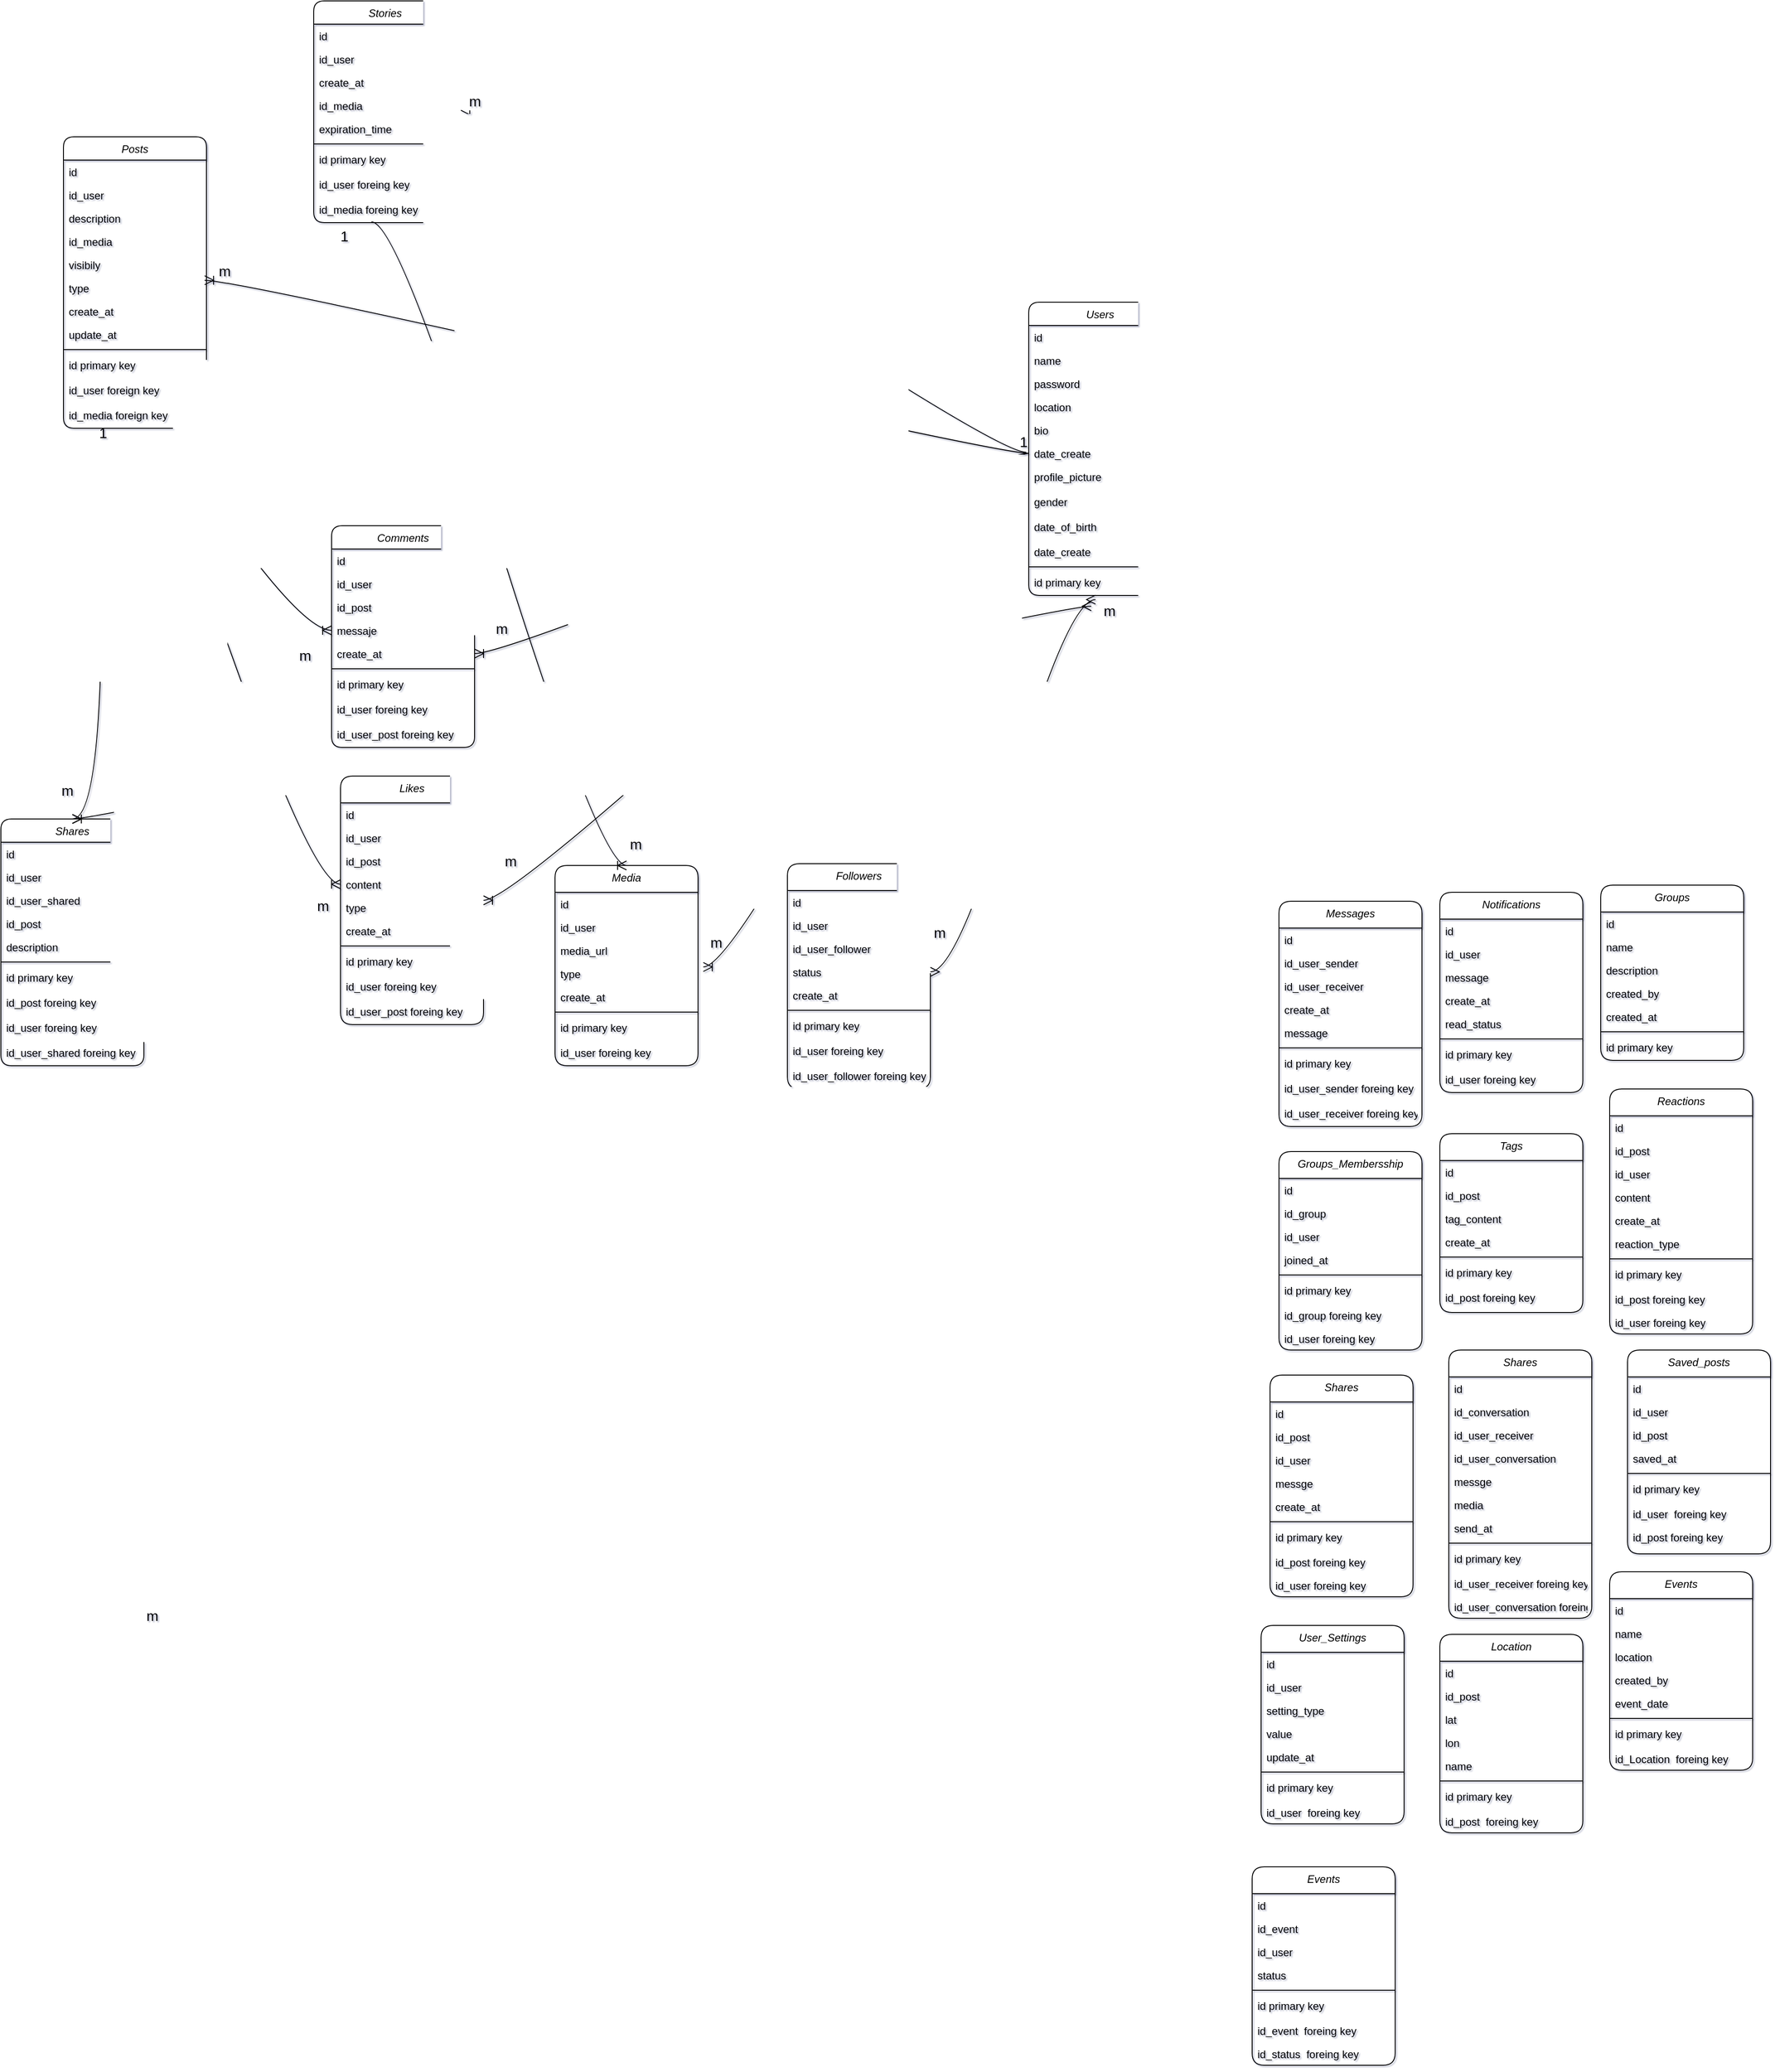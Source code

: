 <mxfile version="24.7.17">
  <diagram id="C5RBs43oDa-KdzZeNtuy" name="Page-1">
    <mxGraphModel dx="4814" dy="2178" grid="1" gridSize="10" guides="1" tooltips="1" connect="1" arrows="1" fold="1" page="1" pageScale="1" pageWidth="1169" pageHeight="827" background="none" math="0" shadow="1">
      <root>
        <mxCell id="WIyWlLk6GJQsqaUBKTNV-0" />
        <mxCell id="WIyWlLk6GJQsqaUBKTNV-1" parent="WIyWlLk6GJQsqaUBKTNV-0" />
        <mxCell id="zkfFHV4jXpPFQw0GAbJ--0" value="Users" style="swimlane;fontStyle=2;align=center;verticalAlign=top;childLayout=stackLayout;horizontal=1;startSize=26;horizontalStack=0;resizeParent=1;resizeLast=0;collapsible=1;marginBottom=0;rounded=1;shadow=0;strokeWidth=1;labelBackgroundColor=none;" parent="WIyWlLk6GJQsqaUBKTNV-1" vertex="1">
          <mxGeometry x="-90" y="-70" width="160" height="328" as="geometry">
            <mxRectangle x="230" y="140" width="160" height="26" as="alternateBounds" />
          </mxGeometry>
        </mxCell>
        <mxCell id="zkfFHV4jXpPFQw0GAbJ--1" value="id" style="text;align=left;verticalAlign=top;spacingLeft=4;spacingRight=4;overflow=hidden;rotatable=0;points=[[0,0.5],[1,0.5]];portConstraint=eastwest;labelBackgroundColor=none;rounded=1;" parent="zkfFHV4jXpPFQw0GAbJ--0" vertex="1">
          <mxGeometry y="26" width="160" height="26" as="geometry" />
        </mxCell>
        <mxCell id="zkfFHV4jXpPFQw0GAbJ--2" value="name    " style="text;align=left;verticalAlign=top;spacingLeft=4;spacingRight=4;overflow=hidden;rotatable=0;points=[[0,0.5],[1,0.5]];portConstraint=eastwest;rounded=1;shadow=0;html=0;labelBackgroundColor=none;" parent="zkfFHV4jXpPFQw0GAbJ--0" vertex="1">
          <mxGeometry y="52" width="160" height="26" as="geometry" />
        </mxCell>
        <mxCell id="zkfFHV4jXpPFQw0GAbJ--3" value="password" style="text;align=left;verticalAlign=top;spacingLeft=4;spacingRight=4;overflow=hidden;rotatable=0;points=[[0,0.5],[1,0.5]];portConstraint=eastwest;rounded=1;shadow=0;html=0;labelBackgroundColor=none;" parent="zkfFHV4jXpPFQw0GAbJ--0" vertex="1">
          <mxGeometry y="78" width="160" height="26" as="geometry" />
        </mxCell>
        <mxCell id="zkfFHV4jXpPFQw0GAbJ--5" value="location" style="text;align=left;verticalAlign=top;spacingLeft=4;spacingRight=4;overflow=hidden;rotatable=0;points=[[0,0.5],[1,0.5]];portConstraint=eastwest;labelBackgroundColor=none;rounded=1;" parent="zkfFHV4jXpPFQw0GAbJ--0" vertex="1">
          <mxGeometry y="104" width="160" height="26" as="geometry" />
        </mxCell>
        <mxCell id="OXAkG8kLN1oahMP6CsG_-2" value="bio" style="text;align=left;verticalAlign=top;spacingLeft=4;spacingRight=4;overflow=hidden;rotatable=0;points=[[0,0.5],[1,0.5]];portConstraint=eastwest;rounded=1;shadow=0;html=0;labelBackgroundColor=none;" parent="zkfFHV4jXpPFQw0GAbJ--0" vertex="1">
          <mxGeometry y="130" width="160" height="26" as="geometry" />
        </mxCell>
        <mxCell id="OXAkG8kLN1oahMP6CsG_-1" value="date_create" style="text;align=left;verticalAlign=top;spacingLeft=4;spacingRight=4;overflow=hidden;rotatable=0;points=[[0,0.5],[1,0.5]];portConstraint=eastwest;rounded=1;shadow=0;html=0;labelBackgroundColor=none;" parent="zkfFHV4jXpPFQw0GAbJ--0" vertex="1">
          <mxGeometry y="156" width="160" height="26" as="geometry" />
        </mxCell>
        <mxCell id="OXAkG8kLN1oahMP6CsG_-0" value="profile_picture" style="text;align=left;verticalAlign=top;spacingLeft=4;spacingRight=4;overflow=hidden;rotatable=0;points=[[0,0.5],[1,0.5]];portConstraint=eastwest;rounded=1;shadow=0;html=0;labelBackgroundColor=none;" parent="zkfFHV4jXpPFQw0GAbJ--0" vertex="1">
          <mxGeometry y="182" width="160" height="28" as="geometry" />
        </mxCell>
        <mxCell id="YtCIjZisQeZ565yReFkT-11" value="gender" style="text;align=left;verticalAlign=top;spacingLeft=4;spacingRight=4;overflow=hidden;rotatable=0;points=[[0,0.5],[1,0.5]];portConstraint=eastwest;rounded=1;shadow=0;html=0;labelBackgroundColor=none;" vertex="1" parent="zkfFHV4jXpPFQw0GAbJ--0">
          <mxGeometry y="210" width="160" height="28" as="geometry" />
        </mxCell>
        <mxCell id="YtCIjZisQeZ565yReFkT-10" value="date_of_birth" style="text;align=left;verticalAlign=top;spacingLeft=4;spacingRight=4;overflow=hidden;rotatable=0;points=[[0,0.5],[1,0.5]];portConstraint=eastwest;rounded=1;shadow=0;html=0;labelBackgroundColor=none;" vertex="1" parent="zkfFHV4jXpPFQw0GAbJ--0">
          <mxGeometry y="238" width="160" height="28" as="geometry" />
        </mxCell>
        <mxCell id="YtCIjZisQeZ565yReFkT-9" value="date_create" style="text;align=left;verticalAlign=top;spacingLeft=4;spacingRight=4;overflow=hidden;rotatable=0;points=[[0,0.5],[1,0.5]];portConstraint=eastwest;rounded=1;shadow=0;html=0;labelBackgroundColor=none;" vertex="1" parent="zkfFHV4jXpPFQw0GAbJ--0">
          <mxGeometry y="266" width="160" height="26" as="geometry" />
        </mxCell>
        <mxCell id="zkfFHV4jXpPFQw0GAbJ--4" value="" style="line;html=1;strokeWidth=1;align=left;verticalAlign=middle;spacingTop=-1;spacingLeft=3;spacingRight=3;rotatable=0;labelPosition=right;points=[];portConstraint=eastwest;labelBackgroundColor=none;rounded=1;" parent="zkfFHV4jXpPFQw0GAbJ--0" vertex="1">
          <mxGeometry y="292" width="160" height="8" as="geometry" />
        </mxCell>
        <mxCell id="OXAkG8kLN1oahMP6CsG_-12" value="id primary key" style="text;align=left;verticalAlign=top;spacingLeft=4;spacingRight=4;overflow=hidden;rotatable=0;points=[[0,0.5],[1,0.5]];portConstraint=eastwest;rounded=1;shadow=0;html=0;labelBackgroundColor=none;" parent="zkfFHV4jXpPFQw0GAbJ--0" vertex="1">
          <mxGeometry y="300" width="160" height="28" as="geometry" />
        </mxCell>
        <mxCell id="OXAkG8kLN1oahMP6CsG_-13" value="Posts" style="swimlane;fontStyle=2;align=center;verticalAlign=top;childLayout=stackLayout;horizontal=1;startSize=26;horizontalStack=0;resizeParent=1;resizeLast=0;collapsible=1;marginBottom=0;rounded=1;shadow=0;strokeWidth=1;labelBackgroundColor=none;" parent="WIyWlLk6GJQsqaUBKTNV-1" vertex="1">
          <mxGeometry x="-1170" y="-255" width="160" height="326" as="geometry">
            <mxRectangle x="230" y="140" width="160" height="26" as="alternateBounds" />
          </mxGeometry>
        </mxCell>
        <mxCell id="OXAkG8kLN1oahMP6CsG_-14" value="id" style="text;align=left;verticalAlign=top;spacingLeft=4;spacingRight=4;overflow=hidden;rotatable=0;points=[[0,0.5],[1,0.5]];portConstraint=eastwest;labelBackgroundColor=none;rounded=1;" parent="OXAkG8kLN1oahMP6CsG_-13" vertex="1">
          <mxGeometry y="26" width="160" height="26" as="geometry" />
        </mxCell>
        <mxCell id="OXAkG8kLN1oahMP6CsG_-15" value="id_user" style="text;align=left;verticalAlign=top;spacingLeft=4;spacingRight=4;overflow=hidden;rotatable=0;points=[[0,0.5],[1,0.5]];portConstraint=eastwest;rounded=1;shadow=0;html=0;labelBackgroundColor=none;" parent="OXAkG8kLN1oahMP6CsG_-13" vertex="1">
          <mxGeometry y="52" width="160" height="26" as="geometry" />
        </mxCell>
        <mxCell id="OXAkG8kLN1oahMP6CsG_-16" value="description" style="text;align=left;verticalAlign=top;spacingLeft=4;spacingRight=4;overflow=hidden;rotatable=0;points=[[0,0.5],[1,0.5]];portConstraint=eastwest;rounded=1;shadow=0;html=0;labelBackgroundColor=none;" parent="OXAkG8kLN1oahMP6CsG_-13" vertex="1">
          <mxGeometry y="78" width="160" height="26" as="geometry" />
        </mxCell>
        <mxCell id="OXAkG8kLN1oahMP6CsG_-17" value="id_media" style="text;align=left;verticalAlign=top;spacingLeft=4;spacingRight=4;overflow=hidden;rotatable=0;points=[[0,0.5],[1,0.5]];portConstraint=eastwest;labelBackgroundColor=none;rounded=1;" parent="OXAkG8kLN1oahMP6CsG_-13" vertex="1">
          <mxGeometry y="104" width="160" height="26" as="geometry" />
        </mxCell>
        <mxCell id="YtCIjZisQeZ565yReFkT-14" value="visibily" style="text;align=left;verticalAlign=top;spacingLeft=4;spacingRight=4;overflow=hidden;rotatable=0;points=[[0,0.5],[1,0.5]];portConstraint=eastwest;labelBackgroundColor=none;rounded=1;" vertex="1" parent="OXAkG8kLN1oahMP6CsG_-13">
          <mxGeometry y="130" width="160" height="26" as="geometry" />
        </mxCell>
        <mxCell id="YtCIjZisQeZ565yReFkT-12" value="type" style="text;align=left;verticalAlign=top;spacingLeft=4;spacingRight=4;overflow=hidden;rotatable=0;points=[[0,0.5],[1,0.5]];portConstraint=eastwest;labelBackgroundColor=none;rounded=1;" vertex="1" parent="OXAkG8kLN1oahMP6CsG_-13">
          <mxGeometry y="156" width="160" height="26" as="geometry" />
        </mxCell>
        <mxCell id="OXAkG8kLN1oahMP6CsG_-18" value="create_at" style="text;align=left;verticalAlign=top;spacingLeft=4;spacingRight=4;overflow=hidden;rotatable=0;points=[[0,0.5],[1,0.5]];portConstraint=eastwest;rounded=1;shadow=0;html=0;labelBackgroundColor=none;" parent="OXAkG8kLN1oahMP6CsG_-13" vertex="1">
          <mxGeometry y="182" width="160" height="26" as="geometry" />
        </mxCell>
        <mxCell id="YtCIjZisQeZ565yReFkT-13" value="update_at" style="text;align=left;verticalAlign=top;spacingLeft=4;spacingRight=4;overflow=hidden;rotatable=0;points=[[0,0.5],[1,0.5]];portConstraint=eastwest;labelBackgroundColor=none;rounded=1;" vertex="1" parent="OXAkG8kLN1oahMP6CsG_-13">
          <mxGeometry y="208" width="160" height="26" as="geometry" />
        </mxCell>
        <mxCell id="OXAkG8kLN1oahMP6CsG_-21" value="" style="line;html=1;strokeWidth=1;align=left;verticalAlign=middle;spacingTop=-1;spacingLeft=3;spacingRight=3;rotatable=0;labelPosition=right;points=[];portConstraint=eastwest;labelBackgroundColor=none;rounded=1;" parent="OXAkG8kLN1oahMP6CsG_-13" vertex="1">
          <mxGeometry y="234" width="160" height="8" as="geometry" />
        </mxCell>
        <mxCell id="OXAkG8kLN1oahMP6CsG_-22" value="id primary key" style="text;align=left;verticalAlign=top;spacingLeft=4;spacingRight=4;overflow=hidden;rotatable=0;points=[[0,0.5],[1,0.5]];portConstraint=eastwest;rounded=1;shadow=0;html=0;labelBackgroundColor=none;" parent="OXAkG8kLN1oahMP6CsG_-13" vertex="1">
          <mxGeometry y="242" width="160" height="28" as="geometry" />
        </mxCell>
        <mxCell id="OXAkG8kLN1oahMP6CsG_-31" value="id_user foreign key" style="text;align=left;verticalAlign=top;spacingLeft=4;spacingRight=4;overflow=hidden;rotatable=0;points=[[0,0.5],[1,0.5]];portConstraint=eastwest;rounded=1;shadow=0;html=0;labelBackgroundColor=none;" parent="OXAkG8kLN1oahMP6CsG_-13" vertex="1">
          <mxGeometry y="270" width="160" height="28" as="geometry" />
        </mxCell>
        <mxCell id="YtCIjZisQeZ565yReFkT-54" value="id_media foreign key" style="text;align=left;verticalAlign=top;spacingLeft=4;spacingRight=4;overflow=hidden;rotatable=0;points=[[0,0.5],[1,0.5]];portConstraint=eastwest;rounded=1;shadow=0;html=0;labelBackgroundColor=none;" vertex="1" parent="OXAkG8kLN1oahMP6CsG_-13">
          <mxGeometry y="298" width="160" height="28" as="geometry" />
        </mxCell>
        <mxCell id="OXAkG8kLN1oahMP6CsG_-23" value="Stories" style="swimlane;fontStyle=2;align=center;verticalAlign=top;childLayout=stackLayout;horizontal=1;startSize=26;horizontalStack=0;resizeParent=1;resizeLast=0;collapsible=1;marginBottom=0;rounded=1;shadow=0;strokeWidth=1;labelBackgroundColor=none;" parent="WIyWlLk6GJQsqaUBKTNV-1" vertex="1">
          <mxGeometry x="-890" y="-407" width="160" height="248" as="geometry">
            <mxRectangle x="230" y="140" width="160" height="26" as="alternateBounds" />
          </mxGeometry>
        </mxCell>
        <mxCell id="OXAkG8kLN1oahMP6CsG_-24" value="id" style="text;align=left;verticalAlign=top;spacingLeft=4;spacingRight=4;overflow=hidden;rotatable=0;points=[[0,0.5],[1,0.5]];portConstraint=eastwest;labelBackgroundColor=none;rounded=1;" parent="OXAkG8kLN1oahMP6CsG_-23" vertex="1">
          <mxGeometry y="26" width="160" height="26" as="geometry" />
        </mxCell>
        <mxCell id="OXAkG8kLN1oahMP6CsG_-25" value="id_user" style="text;align=left;verticalAlign=top;spacingLeft=4;spacingRight=4;overflow=hidden;rotatable=0;points=[[0,0.5],[1,0.5]];portConstraint=eastwest;rounded=1;shadow=0;html=0;labelBackgroundColor=none;" parent="OXAkG8kLN1oahMP6CsG_-23" vertex="1">
          <mxGeometry y="52" width="160" height="26" as="geometry" />
        </mxCell>
        <mxCell id="OXAkG8kLN1oahMP6CsG_-26" value="create_at" style="text;align=left;verticalAlign=top;spacingLeft=4;spacingRight=4;overflow=hidden;rotatable=0;points=[[0,0.5],[1,0.5]];portConstraint=eastwest;rounded=1;shadow=0;html=0;labelBackgroundColor=none;" parent="OXAkG8kLN1oahMP6CsG_-23" vertex="1">
          <mxGeometry y="78" width="160" height="26" as="geometry" />
        </mxCell>
        <mxCell id="OXAkG8kLN1oahMP6CsG_-27" value="id_media" style="text;align=left;verticalAlign=top;spacingLeft=4;spacingRight=4;overflow=hidden;rotatable=0;points=[[0,0.5],[1,0.5]];portConstraint=eastwest;labelBackgroundColor=none;rounded=1;" parent="OXAkG8kLN1oahMP6CsG_-23" vertex="1">
          <mxGeometry y="104" width="160" height="26" as="geometry" />
        </mxCell>
        <mxCell id="OXAkG8kLN1oahMP6CsG_-28" value="expiration_time" style="text;align=left;verticalAlign=top;spacingLeft=4;spacingRight=4;overflow=hidden;rotatable=0;points=[[0,0.5],[1,0.5]];portConstraint=eastwest;rounded=1;shadow=0;html=0;labelBackgroundColor=none;" parent="OXAkG8kLN1oahMP6CsG_-23" vertex="1">
          <mxGeometry y="130" width="160" height="26" as="geometry" />
        </mxCell>
        <mxCell id="OXAkG8kLN1oahMP6CsG_-29" value="" style="line;html=1;strokeWidth=1;align=left;verticalAlign=middle;spacingTop=-1;spacingLeft=3;spacingRight=3;rotatable=0;labelPosition=right;points=[];portConstraint=eastwest;labelBackgroundColor=none;rounded=1;" parent="OXAkG8kLN1oahMP6CsG_-23" vertex="1">
          <mxGeometry y="156" width="160" height="8" as="geometry" />
        </mxCell>
        <mxCell id="OXAkG8kLN1oahMP6CsG_-30" value="id primary key" style="text;align=left;verticalAlign=top;spacingLeft=4;spacingRight=4;overflow=hidden;rotatable=0;points=[[0,0.5],[1,0.5]];portConstraint=eastwest;rounded=1;shadow=0;html=0;labelBackgroundColor=none;" parent="OXAkG8kLN1oahMP6CsG_-23" vertex="1">
          <mxGeometry y="164" width="160" height="28" as="geometry" />
        </mxCell>
        <mxCell id="OXAkG8kLN1oahMP6CsG_-32" value="id_user foreing key" style="text;align=left;verticalAlign=top;spacingLeft=4;spacingRight=4;overflow=hidden;rotatable=0;points=[[0,0.5],[1,0.5]];portConstraint=eastwest;rounded=1;shadow=0;html=0;labelBackgroundColor=none;" parent="OXAkG8kLN1oahMP6CsG_-23" vertex="1">
          <mxGeometry y="192" width="160" height="28" as="geometry" />
        </mxCell>
        <mxCell id="YtCIjZisQeZ565yReFkT-53" value="id_media foreing key" style="text;align=left;verticalAlign=top;spacingLeft=4;spacingRight=4;overflow=hidden;rotatable=0;points=[[0,0.5],[1,0.5]];portConstraint=eastwest;rounded=1;shadow=0;html=0;labelBackgroundColor=none;" vertex="1" parent="OXAkG8kLN1oahMP6CsG_-23">
          <mxGeometry y="220" width="160" height="28" as="geometry" />
        </mxCell>
        <mxCell id="OXAkG8kLN1oahMP6CsG_-33" value="Shares" style="swimlane;fontStyle=2;align=center;verticalAlign=top;childLayout=stackLayout;horizontal=1;startSize=26;horizontalStack=0;resizeParent=1;resizeLast=0;collapsible=1;marginBottom=0;rounded=1;shadow=0;strokeWidth=1;labelBackgroundColor=none;" parent="WIyWlLk6GJQsqaUBKTNV-1" vertex="1">
          <mxGeometry x="-1240" y="508" width="160" height="276" as="geometry">
            <mxRectangle x="230" y="140" width="160" height="26" as="alternateBounds" />
          </mxGeometry>
        </mxCell>
        <mxCell id="OXAkG8kLN1oahMP6CsG_-34" value="id" style="text;align=left;verticalAlign=top;spacingLeft=4;spacingRight=4;overflow=hidden;rotatable=0;points=[[0,0.5],[1,0.5]];portConstraint=eastwest;labelBackgroundColor=none;rounded=1;" parent="OXAkG8kLN1oahMP6CsG_-33" vertex="1">
          <mxGeometry y="26" width="160" height="26" as="geometry" />
        </mxCell>
        <mxCell id="OXAkG8kLN1oahMP6CsG_-35" value="id_user" style="text;align=left;verticalAlign=top;spacingLeft=4;spacingRight=4;overflow=hidden;rotatable=0;points=[[0,0.5],[1,0.5]];portConstraint=eastwest;rounded=1;shadow=0;html=0;labelBackgroundColor=none;" parent="OXAkG8kLN1oahMP6CsG_-33" vertex="1">
          <mxGeometry y="52" width="160" height="26" as="geometry" />
        </mxCell>
        <mxCell id="OXAkG8kLN1oahMP6CsG_-36" value="id_user_shared" style="text;align=left;verticalAlign=top;spacingLeft=4;spacingRight=4;overflow=hidden;rotatable=0;points=[[0,0.5],[1,0.5]];portConstraint=eastwest;rounded=1;shadow=0;html=0;labelBackgroundColor=none;" parent="OXAkG8kLN1oahMP6CsG_-33" vertex="1">
          <mxGeometry y="78" width="160" height="26" as="geometry" />
        </mxCell>
        <mxCell id="YtCIjZisQeZ565yReFkT-40" value="id_post" style="text;align=left;verticalAlign=top;spacingLeft=4;spacingRight=4;overflow=hidden;rotatable=0;points=[[0,0.5],[1,0.5]];portConstraint=eastwest;rounded=1;shadow=0;html=0;labelBackgroundColor=none;" vertex="1" parent="OXAkG8kLN1oahMP6CsG_-33">
          <mxGeometry y="104" width="160" height="26" as="geometry" />
        </mxCell>
        <mxCell id="OXAkG8kLN1oahMP6CsG_-38" value="description" style="text;align=left;verticalAlign=top;spacingLeft=4;spacingRight=4;overflow=hidden;rotatable=0;points=[[0,0.5],[1,0.5]];portConstraint=eastwest;rounded=1;shadow=0;html=0;labelBackgroundColor=none;" parent="OXAkG8kLN1oahMP6CsG_-33" vertex="1">
          <mxGeometry y="130" width="160" height="26" as="geometry" />
        </mxCell>
        <mxCell id="OXAkG8kLN1oahMP6CsG_-39" value="" style="line;html=1;strokeWidth=1;align=left;verticalAlign=middle;spacingTop=-1;spacingLeft=3;spacingRight=3;rotatable=0;labelPosition=right;points=[];portConstraint=eastwest;labelBackgroundColor=none;rounded=1;" parent="OXAkG8kLN1oahMP6CsG_-33" vertex="1">
          <mxGeometry y="156" width="160" height="8" as="geometry" />
        </mxCell>
        <mxCell id="OXAkG8kLN1oahMP6CsG_-40" value="id primary key" style="text;align=left;verticalAlign=top;spacingLeft=4;spacingRight=4;overflow=hidden;rotatable=0;points=[[0,0.5],[1,0.5]];portConstraint=eastwest;rounded=1;shadow=0;html=0;labelBackgroundColor=none;" parent="OXAkG8kLN1oahMP6CsG_-33" vertex="1">
          <mxGeometry y="164" width="160" height="28" as="geometry" />
        </mxCell>
        <mxCell id="YtCIjZisQeZ565yReFkT-41" value="id_post foreing key" style="text;align=left;verticalAlign=top;spacingLeft=4;spacingRight=4;overflow=hidden;rotatable=0;points=[[0,0.5],[1,0.5]];portConstraint=eastwest;rounded=1;shadow=0;html=0;labelBackgroundColor=none;" vertex="1" parent="OXAkG8kLN1oahMP6CsG_-33">
          <mxGeometry y="192" width="160" height="28" as="geometry" />
        </mxCell>
        <mxCell id="OXAkG8kLN1oahMP6CsG_-41" value="id_user foreing key" style="text;align=left;verticalAlign=top;spacingLeft=4;spacingRight=4;overflow=hidden;rotatable=0;points=[[0,0.5],[1,0.5]];portConstraint=eastwest;rounded=1;shadow=0;html=0;labelBackgroundColor=none;" parent="OXAkG8kLN1oahMP6CsG_-33" vertex="1">
          <mxGeometry y="220" width="160" height="28" as="geometry" />
        </mxCell>
        <mxCell id="OXAkG8kLN1oahMP6CsG_-43" value="id_user_shared foreing key" style="text;align=left;verticalAlign=top;spacingLeft=4;spacingRight=4;overflow=hidden;rotatable=0;points=[[0,0.5],[1,0.5]];portConstraint=eastwest;rounded=1;shadow=0;html=0;labelBackgroundColor=none;" parent="OXAkG8kLN1oahMP6CsG_-33" vertex="1">
          <mxGeometry y="248" width="160" height="28" as="geometry" />
        </mxCell>
        <mxCell id="OXAkG8kLN1oahMP6CsG_-44" value="Comments" style="swimlane;fontStyle=2;align=center;verticalAlign=top;childLayout=stackLayout;horizontal=1;startSize=26;horizontalStack=0;resizeParent=1;resizeLast=0;collapsible=1;marginBottom=0;rounded=1;shadow=0;strokeWidth=1;labelBackgroundColor=none;" parent="WIyWlLk6GJQsqaUBKTNV-1" vertex="1">
          <mxGeometry x="-870" y="180" width="160" height="248" as="geometry">
            <mxRectangle x="230" y="140" width="160" height="26" as="alternateBounds" />
          </mxGeometry>
        </mxCell>
        <mxCell id="OXAkG8kLN1oahMP6CsG_-45" value="id" style="text;align=left;verticalAlign=top;spacingLeft=4;spacingRight=4;overflow=hidden;rotatable=0;points=[[0,0.5],[1,0.5]];portConstraint=eastwest;labelBackgroundColor=none;rounded=1;" parent="OXAkG8kLN1oahMP6CsG_-44" vertex="1">
          <mxGeometry y="26" width="160" height="26" as="geometry" />
        </mxCell>
        <mxCell id="OXAkG8kLN1oahMP6CsG_-46" value="id_user" style="text;align=left;verticalAlign=top;spacingLeft=4;spacingRight=4;overflow=hidden;rotatable=0;points=[[0,0.5],[1,0.5]];portConstraint=eastwest;rounded=1;shadow=0;html=0;labelBackgroundColor=none;" parent="OXAkG8kLN1oahMP6CsG_-44" vertex="1">
          <mxGeometry y="52" width="160" height="26" as="geometry" />
        </mxCell>
        <mxCell id="OXAkG8kLN1oahMP6CsG_-47" value="id_post" style="text;align=left;verticalAlign=top;spacingLeft=4;spacingRight=4;overflow=hidden;rotatable=0;points=[[0,0.5],[1,0.5]];portConstraint=eastwest;rounded=1;shadow=0;html=0;labelBackgroundColor=none;" parent="OXAkG8kLN1oahMP6CsG_-44" vertex="1">
          <mxGeometry y="78" width="160" height="26" as="geometry" />
        </mxCell>
        <mxCell id="OXAkG8kLN1oahMP6CsG_-48" value="messaje" style="text;align=left;verticalAlign=top;spacingLeft=4;spacingRight=4;overflow=hidden;rotatable=0;points=[[0,0.5],[1,0.5]];portConstraint=eastwest;rounded=1;shadow=0;html=0;labelBackgroundColor=none;" parent="OXAkG8kLN1oahMP6CsG_-44" vertex="1">
          <mxGeometry y="104" width="160" height="26" as="geometry" />
        </mxCell>
        <mxCell id="OXAkG8kLN1oahMP6CsG_-53" value="create_at" style="text;align=left;verticalAlign=top;spacingLeft=4;spacingRight=4;overflow=hidden;rotatable=0;points=[[0,0.5],[1,0.5]];portConstraint=eastwest;rounded=1;shadow=0;html=0;labelBackgroundColor=none;" parent="OXAkG8kLN1oahMP6CsG_-44" vertex="1">
          <mxGeometry y="130" width="160" height="26" as="geometry" />
        </mxCell>
        <mxCell id="OXAkG8kLN1oahMP6CsG_-49" value="" style="line;html=1;strokeWidth=1;align=left;verticalAlign=middle;spacingTop=-1;spacingLeft=3;spacingRight=3;rotatable=0;labelPosition=right;points=[];portConstraint=eastwest;labelBackgroundColor=none;rounded=1;" parent="OXAkG8kLN1oahMP6CsG_-44" vertex="1">
          <mxGeometry y="156" width="160" height="8" as="geometry" />
        </mxCell>
        <mxCell id="OXAkG8kLN1oahMP6CsG_-50" value="id primary key" style="text;align=left;verticalAlign=top;spacingLeft=4;spacingRight=4;overflow=hidden;rotatable=0;points=[[0,0.5],[1,0.5]];portConstraint=eastwest;rounded=1;shadow=0;html=0;labelBackgroundColor=none;" parent="OXAkG8kLN1oahMP6CsG_-44" vertex="1">
          <mxGeometry y="164" width="160" height="28" as="geometry" />
        </mxCell>
        <mxCell id="OXAkG8kLN1oahMP6CsG_-51" value="id_user foreing key" style="text;align=left;verticalAlign=top;spacingLeft=4;spacingRight=4;overflow=hidden;rotatable=0;points=[[0,0.5],[1,0.5]];portConstraint=eastwest;rounded=1;shadow=0;html=0;labelBackgroundColor=none;" parent="OXAkG8kLN1oahMP6CsG_-44" vertex="1">
          <mxGeometry y="192" width="160" height="28" as="geometry" />
        </mxCell>
        <mxCell id="OXAkG8kLN1oahMP6CsG_-52" value="id_user_post foreing key" style="text;align=left;verticalAlign=top;spacingLeft=4;spacingRight=4;overflow=hidden;rotatable=0;points=[[0,0.5],[1,0.5]];portConstraint=eastwest;rounded=1;shadow=0;html=0;labelBackgroundColor=none;" parent="OXAkG8kLN1oahMP6CsG_-44" vertex="1">
          <mxGeometry y="220" width="160" height="28" as="geometry" />
        </mxCell>
        <mxCell id="OXAkG8kLN1oahMP6CsG_-54" value="Likes" style="swimlane;fontStyle=2;align=center;verticalAlign=top;childLayout=stackLayout;horizontal=1;startSize=30;horizontalStack=0;resizeParent=1;resizeLast=0;collapsible=1;marginBottom=0;rounded=1;shadow=0;strokeWidth=1;labelBackgroundColor=none;" parent="WIyWlLk6GJQsqaUBKTNV-1" vertex="1">
          <mxGeometry x="-860" y="460" width="160" height="278" as="geometry">
            <mxRectangle x="230" y="140" width="160" height="26" as="alternateBounds" />
          </mxGeometry>
        </mxCell>
        <mxCell id="OXAkG8kLN1oahMP6CsG_-55" value="id" style="text;align=left;verticalAlign=top;spacingLeft=4;spacingRight=4;overflow=hidden;rotatable=0;points=[[0,0.5],[1,0.5]];portConstraint=eastwest;labelBackgroundColor=none;rounded=1;" parent="OXAkG8kLN1oahMP6CsG_-54" vertex="1">
          <mxGeometry y="30" width="160" height="26" as="geometry" />
        </mxCell>
        <mxCell id="OXAkG8kLN1oahMP6CsG_-56" value="id_user" style="text;align=left;verticalAlign=top;spacingLeft=4;spacingRight=4;overflow=hidden;rotatable=0;points=[[0,0.5],[1,0.5]];portConstraint=eastwest;rounded=1;shadow=0;html=0;labelBackgroundColor=none;" parent="OXAkG8kLN1oahMP6CsG_-54" vertex="1">
          <mxGeometry y="56" width="160" height="26" as="geometry" />
        </mxCell>
        <mxCell id="OXAkG8kLN1oahMP6CsG_-57" value="id_post" style="text;align=left;verticalAlign=top;spacingLeft=4;spacingRight=4;overflow=hidden;rotatable=0;points=[[0,0.5],[1,0.5]];portConstraint=eastwest;rounded=1;shadow=0;html=0;labelBackgroundColor=none;" parent="OXAkG8kLN1oahMP6CsG_-54" vertex="1">
          <mxGeometry y="82" width="160" height="26" as="geometry" />
        </mxCell>
        <mxCell id="OXAkG8kLN1oahMP6CsG_-58" value="content" style="text;align=left;verticalAlign=top;spacingLeft=4;spacingRight=4;overflow=hidden;rotatable=0;points=[[0,0.5],[1,0.5]];portConstraint=eastwest;rounded=1;shadow=0;html=0;labelBackgroundColor=none;" parent="OXAkG8kLN1oahMP6CsG_-54" vertex="1">
          <mxGeometry y="108" width="160" height="26" as="geometry" />
        </mxCell>
        <mxCell id="YtCIjZisQeZ565yReFkT-15" value="type" style="text;align=left;verticalAlign=top;spacingLeft=4;spacingRight=4;overflow=hidden;rotatable=0;points=[[0,0.5],[1,0.5]];portConstraint=eastwest;rounded=1;shadow=0;html=0;labelBackgroundColor=none;" vertex="1" parent="OXAkG8kLN1oahMP6CsG_-54">
          <mxGeometry y="134" width="160" height="26" as="geometry" />
        </mxCell>
        <mxCell id="OXAkG8kLN1oahMP6CsG_-59" value="create_at" style="text;align=left;verticalAlign=top;spacingLeft=4;spacingRight=4;overflow=hidden;rotatable=0;points=[[0,0.5],[1,0.5]];portConstraint=eastwest;rounded=1;shadow=0;html=0;labelBackgroundColor=none;" parent="OXAkG8kLN1oahMP6CsG_-54" vertex="1">
          <mxGeometry y="160" width="160" height="26" as="geometry" />
        </mxCell>
        <mxCell id="OXAkG8kLN1oahMP6CsG_-60" value="" style="line;html=1;strokeWidth=1;align=left;verticalAlign=middle;spacingTop=-1;spacingLeft=3;spacingRight=3;rotatable=0;labelPosition=right;points=[];portConstraint=eastwest;labelBackgroundColor=none;rounded=1;" parent="OXAkG8kLN1oahMP6CsG_-54" vertex="1">
          <mxGeometry y="186" width="160" height="8" as="geometry" />
        </mxCell>
        <mxCell id="OXAkG8kLN1oahMP6CsG_-61" value="id primary key" style="text;align=left;verticalAlign=top;spacingLeft=4;spacingRight=4;overflow=hidden;rotatable=0;points=[[0,0.5],[1,0.5]];portConstraint=eastwest;rounded=1;shadow=0;html=0;labelBackgroundColor=none;" parent="OXAkG8kLN1oahMP6CsG_-54" vertex="1">
          <mxGeometry y="194" width="160" height="28" as="geometry" />
        </mxCell>
        <mxCell id="OXAkG8kLN1oahMP6CsG_-62" value="id_user foreing key" style="text;align=left;verticalAlign=top;spacingLeft=4;spacingRight=4;overflow=hidden;rotatable=0;points=[[0,0.5],[1,0.5]];portConstraint=eastwest;rounded=1;shadow=0;html=0;labelBackgroundColor=none;" parent="OXAkG8kLN1oahMP6CsG_-54" vertex="1">
          <mxGeometry y="222" width="160" height="28" as="geometry" />
        </mxCell>
        <mxCell id="OXAkG8kLN1oahMP6CsG_-63" value="id_user_post foreing key" style="text;align=left;verticalAlign=top;spacingLeft=4;spacingRight=4;overflow=hidden;rotatable=0;points=[[0,0.5],[1,0.5]];portConstraint=eastwest;rounded=1;shadow=0;html=0;labelBackgroundColor=none;" parent="OXAkG8kLN1oahMP6CsG_-54" vertex="1">
          <mxGeometry y="250" width="160" height="28" as="geometry" />
        </mxCell>
        <mxCell id="OXAkG8kLN1oahMP6CsG_-65" value="Followers" style="swimlane;fontStyle=2;align=center;verticalAlign=top;childLayout=stackLayout;horizontal=1;startSize=30;horizontalStack=0;resizeParent=1;resizeLast=0;collapsible=1;marginBottom=0;rounded=1;shadow=0;strokeWidth=1;labelBackgroundColor=none;" parent="WIyWlLk6GJQsqaUBKTNV-1" vertex="1">
          <mxGeometry x="-360" y="558" width="160" height="252" as="geometry">
            <mxRectangle x="230" y="140" width="160" height="26" as="alternateBounds" />
          </mxGeometry>
        </mxCell>
        <mxCell id="OXAkG8kLN1oahMP6CsG_-66" value="id" style="text;align=left;verticalAlign=top;spacingLeft=4;spacingRight=4;overflow=hidden;rotatable=0;points=[[0,0.5],[1,0.5]];portConstraint=eastwest;labelBackgroundColor=none;rounded=1;" parent="OXAkG8kLN1oahMP6CsG_-65" vertex="1">
          <mxGeometry y="30" width="160" height="26" as="geometry" />
        </mxCell>
        <mxCell id="OXAkG8kLN1oahMP6CsG_-67" value="id_user" style="text;align=left;verticalAlign=top;spacingLeft=4;spacingRight=4;overflow=hidden;rotatable=0;points=[[0,0.5],[1,0.5]];portConstraint=eastwest;rounded=1;shadow=0;html=0;labelBackgroundColor=none;" parent="OXAkG8kLN1oahMP6CsG_-65" vertex="1">
          <mxGeometry y="56" width="160" height="26" as="geometry" />
        </mxCell>
        <mxCell id="OXAkG8kLN1oahMP6CsG_-68" value="id_user_follower" style="text;align=left;verticalAlign=top;spacingLeft=4;spacingRight=4;overflow=hidden;rotatable=0;points=[[0,0.5],[1,0.5]];portConstraint=eastwest;rounded=1;shadow=0;html=0;labelBackgroundColor=none;" parent="OXAkG8kLN1oahMP6CsG_-65" vertex="1">
          <mxGeometry y="82" width="160" height="26" as="geometry" />
        </mxCell>
        <mxCell id="YtCIjZisQeZ565yReFkT-16" value="status" style="text;align=left;verticalAlign=top;spacingLeft=4;spacingRight=4;overflow=hidden;rotatable=0;points=[[0,0.5],[1,0.5]];portConstraint=eastwest;rounded=1;shadow=0;html=0;labelBackgroundColor=none;" vertex="1" parent="OXAkG8kLN1oahMP6CsG_-65">
          <mxGeometry y="108" width="160" height="26" as="geometry" />
        </mxCell>
        <mxCell id="OXAkG8kLN1oahMP6CsG_-70" value="create_at" style="text;align=left;verticalAlign=top;spacingLeft=4;spacingRight=4;overflow=hidden;rotatable=0;points=[[0,0.5],[1,0.5]];portConstraint=eastwest;rounded=1;shadow=0;html=0;labelBackgroundColor=none;" parent="OXAkG8kLN1oahMP6CsG_-65" vertex="1">
          <mxGeometry y="134" width="160" height="26" as="geometry" />
        </mxCell>
        <mxCell id="OXAkG8kLN1oahMP6CsG_-71" value="" style="line;html=1;strokeWidth=1;align=left;verticalAlign=middle;spacingTop=-1;spacingLeft=3;spacingRight=3;rotatable=0;labelPosition=right;points=[];portConstraint=eastwest;labelBackgroundColor=none;rounded=1;" parent="OXAkG8kLN1oahMP6CsG_-65" vertex="1">
          <mxGeometry y="160" width="160" height="8" as="geometry" />
        </mxCell>
        <mxCell id="OXAkG8kLN1oahMP6CsG_-72" value="id primary key" style="text;align=left;verticalAlign=top;spacingLeft=4;spacingRight=4;overflow=hidden;rotatable=0;points=[[0,0.5],[1,0.5]];portConstraint=eastwest;rounded=1;shadow=0;html=0;labelBackgroundColor=none;" parent="OXAkG8kLN1oahMP6CsG_-65" vertex="1">
          <mxGeometry y="168" width="160" height="28" as="geometry" />
        </mxCell>
        <mxCell id="OXAkG8kLN1oahMP6CsG_-73" value="id_user foreing key" style="text;align=left;verticalAlign=top;spacingLeft=4;spacingRight=4;overflow=hidden;rotatable=0;points=[[0,0.5],[1,0.5]];portConstraint=eastwest;rounded=1;shadow=0;html=0;labelBackgroundColor=none;" parent="OXAkG8kLN1oahMP6CsG_-65" vertex="1">
          <mxGeometry y="196" width="160" height="28" as="geometry" />
        </mxCell>
        <mxCell id="OXAkG8kLN1oahMP6CsG_-74" value="id_user_follower foreing key" style="text;align=left;verticalAlign=top;spacingLeft=4;spacingRight=4;overflow=hidden;rotatable=0;points=[[0,0.5],[1,0.5]];portConstraint=eastwest;rounded=1;shadow=0;html=0;labelBackgroundColor=none;" parent="OXAkG8kLN1oahMP6CsG_-65" vertex="1">
          <mxGeometry y="224" width="160" height="28" as="geometry" />
        </mxCell>
        <mxCell id="OXAkG8kLN1oahMP6CsG_-75" value="Messages" style="swimlane;fontStyle=2;align=center;verticalAlign=top;childLayout=stackLayout;horizontal=1;startSize=30;horizontalStack=0;resizeParent=1;resizeLast=0;collapsible=1;marginBottom=0;rounded=1;shadow=0;strokeWidth=1;labelBackgroundColor=none;" parent="WIyWlLk6GJQsqaUBKTNV-1" vertex="1">
          <mxGeometry x="190" y="600" width="160" height="252" as="geometry">
            <mxRectangle x="230" y="140" width="160" height="26" as="alternateBounds" />
          </mxGeometry>
        </mxCell>
        <mxCell id="OXAkG8kLN1oahMP6CsG_-76" value="id" style="text;align=left;verticalAlign=top;spacingLeft=4;spacingRight=4;overflow=hidden;rotatable=0;points=[[0,0.5],[1,0.5]];portConstraint=eastwest;labelBackgroundColor=none;rounded=1;" parent="OXAkG8kLN1oahMP6CsG_-75" vertex="1">
          <mxGeometry y="30" width="160" height="26" as="geometry" />
        </mxCell>
        <mxCell id="OXAkG8kLN1oahMP6CsG_-77" value="id_user_sender" style="text;align=left;verticalAlign=top;spacingLeft=4;spacingRight=4;overflow=hidden;rotatable=0;points=[[0,0.5],[1,0.5]];portConstraint=eastwest;rounded=1;shadow=0;html=0;labelBackgroundColor=none;" parent="OXAkG8kLN1oahMP6CsG_-75" vertex="1">
          <mxGeometry y="56" width="160" height="26" as="geometry" />
        </mxCell>
        <mxCell id="OXAkG8kLN1oahMP6CsG_-78" value="id_user_receiver" style="text;align=left;verticalAlign=top;spacingLeft=4;spacingRight=4;overflow=hidden;rotatable=0;points=[[0,0.5],[1,0.5]];portConstraint=eastwest;rounded=1;shadow=0;html=0;labelBackgroundColor=none;" parent="OXAkG8kLN1oahMP6CsG_-75" vertex="1">
          <mxGeometry y="82" width="160" height="26" as="geometry" />
        </mxCell>
        <mxCell id="OXAkG8kLN1oahMP6CsG_-79" value="create_at" style="text;align=left;verticalAlign=top;spacingLeft=4;spacingRight=4;overflow=hidden;rotatable=0;points=[[0,0.5],[1,0.5]];portConstraint=eastwest;rounded=1;shadow=0;html=0;labelBackgroundColor=none;" parent="OXAkG8kLN1oahMP6CsG_-75" vertex="1">
          <mxGeometry y="108" width="160" height="26" as="geometry" />
        </mxCell>
        <mxCell id="OXAkG8kLN1oahMP6CsG_-84" value="message" style="text;align=left;verticalAlign=top;spacingLeft=4;spacingRight=4;overflow=hidden;rotatable=0;points=[[0,0.5],[1,0.5]];portConstraint=eastwest;rounded=1;shadow=0;html=0;labelBackgroundColor=none;" parent="OXAkG8kLN1oahMP6CsG_-75" vertex="1">
          <mxGeometry y="134" width="160" height="26" as="geometry" />
        </mxCell>
        <mxCell id="OXAkG8kLN1oahMP6CsG_-80" value="" style="line;html=1;strokeWidth=1;align=left;verticalAlign=middle;spacingTop=-1;spacingLeft=3;spacingRight=3;rotatable=0;labelPosition=right;points=[];portConstraint=eastwest;labelBackgroundColor=none;rounded=1;" parent="OXAkG8kLN1oahMP6CsG_-75" vertex="1">
          <mxGeometry y="160" width="160" height="8" as="geometry" />
        </mxCell>
        <mxCell id="OXAkG8kLN1oahMP6CsG_-81" value="id primary key" style="text;align=left;verticalAlign=top;spacingLeft=4;spacingRight=4;overflow=hidden;rotatable=0;points=[[0,0.5],[1,0.5]];portConstraint=eastwest;rounded=1;shadow=0;html=0;labelBackgroundColor=none;" parent="OXAkG8kLN1oahMP6CsG_-75" vertex="1">
          <mxGeometry y="168" width="160" height="28" as="geometry" />
        </mxCell>
        <mxCell id="OXAkG8kLN1oahMP6CsG_-82" value="id_user_sender foreing key" style="text;align=left;verticalAlign=top;spacingLeft=4;spacingRight=4;overflow=hidden;rotatable=0;points=[[0,0.5],[1,0.5]];portConstraint=eastwest;rounded=1;shadow=0;html=0;labelBackgroundColor=none;" parent="OXAkG8kLN1oahMP6CsG_-75" vertex="1">
          <mxGeometry y="196" width="160" height="28" as="geometry" />
        </mxCell>
        <mxCell id="OXAkG8kLN1oahMP6CsG_-83" value="id_user_receiver foreing key" style="text;align=left;verticalAlign=top;spacingLeft=4;spacingRight=4;overflow=hidden;rotatable=0;points=[[0,0.5],[1,0.5]];portConstraint=eastwest;rounded=1;shadow=0;html=0;labelBackgroundColor=none;" parent="OXAkG8kLN1oahMP6CsG_-75" vertex="1">
          <mxGeometry y="224" width="160" height="28" as="geometry" />
        </mxCell>
        <mxCell id="OXAkG8kLN1oahMP6CsG_-85" value="Notifications" style="swimlane;fontStyle=2;align=center;verticalAlign=top;childLayout=stackLayout;horizontal=1;startSize=30;horizontalStack=0;resizeParent=1;resizeLast=0;collapsible=1;marginBottom=0;rounded=1;shadow=0;strokeWidth=1;labelBackgroundColor=none;" parent="WIyWlLk6GJQsqaUBKTNV-1" vertex="1">
          <mxGeometry x="370" y="590" width="160" height="224" as="geometry">
            <mxRectangle x="230" y="140" width="160" height="26" as="alternateBounds" />
          </mxGeometry>
        </mxCell>
        <mxCell id="OXAkG8kLN1oahMP6CsG_-86" value="id" style="text;align=left;verticalAlign=top;spacingLeft=4;spacingRight=4;overflow=hidden;rotatable=0;points=[[0,0.5],[1,0.5]];portConstraint=eastwest;labelBackgroundColor=none;rounded=1;" parent="OXAkG8kLN1oahMP6CsG_-85" vertex="1">
          <mxGeometry y="30" width="160" height="26" as="geometry" />
        </mxCell>
        <mxCell id="OXAkG8kLN1oahMP6CsG_-87" value="id_user" style="text;align=left;verticalAlign=top;spacingLeft=4;spacingRight=4;overflow=hidden;rotatable=0;points=[[0,0.5],[1,0.5]];portConstraint=eastwest;rounded=1;shadow=0;html=0;labelBackgroundColor=none;" parent="OXAkG8kLN1oahMP6CsG_-85" vertex="1">
          <mxGeometry y="56" width="160" height="26" as="geometry" />
        </mxCell>
        <mxCell id="OXAkG8kLN1oahMP6CsG_-88" value="message" style="text;align=left;verticalAlign=top;spacingLeft=4;spacingRight=4;overflow=hidden;rotatable=0;points=[[0,0.5],[1,0.5]];portConstraint=eastwest;rounded=1;shadow=0;html=0;labelBackgroundColor=none;" parent="OXAkG8kLN1oahMP6CsG_-85" vertex="1">
          <mxGeometry y="82" width="160" height="26" as="geometry" />
        </mxCell>
        <mxCell id="OXAkG8kLN1oahMP6CsG_-89" value="create_at" style="text;align=left;verticalAlign=top;spacingLeft=4;spacingRight=4;overflow=hidden;rotatable=0;points=[[0,0.5],[1,0.5]];portConstraint=eastwest;rounded=1;shadow=0;html=0;labelBackgroundColor=none;" parent="OXAkG8kLN1oahMP6CsG_-85" vertex="1">
          <mxGeometry y="108" width="160" height="26" as="geometry" />
        </mxCell>
        <mxCell id="OXAkG8kLN1oahMP6CsG_-90" value="read_status" style="text;align=left;verticalAlign=top;spacingLeft=4;spacingRight=4;overflow=hidden;rotatable=0;points=[[0,0.5],[1,0.5]];portConstraint=eastwest;rounded=1;shadow=0;html=0;labelBackgroundColor=none;" parent="OXAkG8kLN1oahMP6CsG_-85" vertex="1">
          <mxGeometry y="134" width="160" height="26" as="geometry" />
        </mxCell>
        <mxCell id="OXAkG8kLN1oahMP6CsG_-91" value="" style="line;html=1;strokeWidth=1;align=left;verticalAlign=middle;spacingTop=-1;spacingLeft=3;spacingRight=3;rotatable=0;labelPosition=right;points=[];portConstraint=eastwest;labelBackgroundColor=none;rounded=1;" parent="OXAkG8kLN1oahMP6CsG_-85" vertex="1">
          <mxGeometry y="160" width="160" height="8" as="geometry" />
        </mxCell>
        <mxCell id="OXAkG8kLN1oahMP6CsG_-92" value="id primary key" style="text;align=left;verticalAlign=top;spacingLeft=4;spacingRight=4;overflow=hidden;rotatable=0;points=[[0,0.5],[1,0.5]];portConstraint=eastwest;rounded=1;shadow=0;html=0;labelBackgroundColor=none;" parent="OXAkG8kLN1oahMP6CsG_-85" vertex="1">
          <mxGeometry y="168" width="160" height="28" as="geometry" />
        </mxCell>
        <mxCell id="OXAkG8kLN1oahMP6CsG_-94" value="id_user foreing key" style="text;align=left;verticalAlign=top;spacingLeft=4;spacingRight=4;overflow=hidden;rotatable=0;points=[[0,0.5],[1,0.5]];portConstraint=eastwest;rounded=1;shadow=0;html=0;labelBackgroundColor=none;" parent="OXAkG8kLN1oahMP6CsG_-85" vertex="1">
          <mxGeometry y="196" width="160" height="28" as="geometry" />
        </mxCell>
        <mxCell id="OXAkG8kLN1oahMP6CsG_-95" value="Groups" style="swimlane;fontStyle=2;align=center;verticalAlign=top;childLayout=stackLayout;horizontal=1;startSize=30;horizontalStack=0;resizeParent=1;resizeLast=0;collapsible=1;marginBottom=0;rounded=1;shadow=0;strokeWidth=1;labelBackgroundColor=none;" parent="WIyWlLk6GJQsqaUBKTNV-1" vertex="1">
          <mxGeometry x="550" y="582" width="160" height="196" as="geometry">
            <mxRectangle x="230" y="140" width="160" height="26" as="alternateBounds" />
          </mxGeometry>
        </mxCell>
        <mxCell id="OXAkG8kLN1oahMP6CsG_-96" value="id" style="text;align=left;verticalAlign=top;spacingLeft=4;spacingRight=4;overflow=hidden;rotatable=0;points=[[0,0.5],[1,0.5]];portConstraint=eastwest;labelBackgroundColor=none;rounded=1;" parent="OXAkG8kLN1oahMP6CsG_-95" vertex="1">
          <mxGeometry y="30" width="160" height="26" as="geometry" />
        </mxCell>
        <mxCell id="OXAkG8kLN1oahMP6CsG_-97" value="name" style="text;align=left;verticalAlign=top;spacingLeft=4;spacingRight=4;overflow=hidden;rotatable=0;points=[[0,0.5],[1,0.5]];portConstraint=eastwest;rounded=1;shadow=0;html=0;labelBackgroundColor=none;" parent="OXAkG8kLN1oahMP6CsG_-95" vertex="1">
          <mxGeometry y="56" width="160" height="26" as="geometry" />
        </mxCell>
        <mxCell id="OXAkG8kLN1oahMP6CsG_-98" value="description" style="text;align=left;verticalAlign=top;spacingLeft=4;spacingRight=4;overflow=hidden;rotatable=0;points=[[0,0.5],[1,0.5]];portConstraint=eastwest;rounded=1;shadow=0;html=0;labelBackgroundColor=none;" parent="OXAkG8kLN1oahMP6CsG_-95" vertex="1">
          <mxGeometry y="82" width="160" height="26" as="geometry" />
        </mxCell>
        <mxCell id="OXAkG8kLN1oahMP6CsG_-99" value="created_by" style="text;align=left;verticalAlign=top;spacingLeft=4;spacingRight=4;overflow=hidden;rotatable=0;points=[[0,0.5],[1,0.5]];portConstraint=eastwest;rounded=1;shadow=0;html=0;labelBackgroundColor=none;" parent="OXAkG8kLN1oahMP6CsG_-95" vertex="1">
          <mxGeometry y="108" width="160" height="26" as="geometry" />
        </mxCell>
        <mxCell id="OXAkG8kLN1oahMP6CsG_-100" value="created_at" style="text;align=left;verticalAlign=top;spacingLeft=4;spacingRight=4;overflow=hidden;rotatable=0;points=[[0,0.5],[1,0.5]];portConstraint=eastwest;rounded=1;shadow=0;html=0;labelBackgroundColor=none;" parent="OXAkG8kLN1oahMP6CsG_-95" vertex="1">
          <mxGeometry y="134" width="160" height="26" as="geometry" />
        </mxCell>
        <mxCell id="OXAkG8kLN1oahMP6CsG_-101" value="" style="line;html=1;strokeWidth=1;align=left;verticalAlign=middle;spacingTop=-1;spacingLeft=3;spacingRight=3;rotatable=0;labelPosition=right;points=[];portConstraint=eastwest;labelBackgroundColor=none;rounded=1;" parent="OXAkG8kLN1oahMP6CsG_-95" vertex="1">
          <mxGeometry y="160" width="160" height="8" as="geometry" />
        </mxCell>
        <mxCell id="OXAkG8kLN1oahMP6CsG_-102" value="id primary key" style="text;align=left;verticalAlign=top;spacingLeft=4;spacingRight=4;overflow=hidden;rotatable=0;points=[[0,0.5],[1,0.5]];portConstraint=eastwest;rounded=1;shadow=0;html=0;labelBackgroundColor=none;" parent="OXAkG8kLN1oahMP6CsG_-95" vertex="1">
          <mxGeometry y="168" width="160" height="28" as="geometry" />
        </mxCell>
        <mxCell id="OXAkG8kLN1oahMP6CsG_-104" value="Groups_Membersship" style="swimlane;fontStyle=2;align=center;verticalAlign=top;childLayout=stackLayout;horizontal=1;startSize=30;horizontalStack=0;resizeParent=1;resizeLast=0;collapsible=1;marginBottom=0;rounded=1;shadow=0;strokeWidth=1;labelBackgroundColor=none;" parent="WIyWlLk6GJQsqaUBKTNV-1" vertex="1">
          <mxGeometry x="190" y="880" width="160" height="222" as="geometry">
            <mxRectangle x="230" y="140" width="160" height="26" as="alternateBounds" />
          </mxGeometry>
        </mxCell>
        <mxCell id="OXAkG8kLN1oahMP6CsG_-105" value="id" style="text;align=left;verticalAlign=top;spacingLeft=4;spacingRight=4;overflow=hidden;rotatable=0;points=[[0,0.5],[1,0.5]];portConstraint=eastwest;labelBackgroundColor=none;rounded=1;" parent="OXAkG8kLN1oahMP6CsG_-104" vertex="1">
          <mxGeometry y="30" width="160" height="26" as="geometry" />
        </mxCell>
        <mxCell id="OXAkG8kLN1oahMP6CsG_-106" value="id_group" style="text;align=left;verticalAlign=top;spacingLeft=4;spacingRight=4;overflow=hidden;rotatable=0;points=[[0,0.5],[1,0.5]];portConstraint=eastwest;rounded=1;shadow=0;html=0;labelBackgroundColor=none;" parent="OXAkG8kLN1oahMP6CsG_-104" vertex="1">
          <mxGeometry y="56" width="160" height="26" as="geometry" />
        </mxCell>
        <mxCell id="OXAkG8kLN1oahMP6CsG_-107" value="id_user" style="text;align=left;verticalAlign=top;spacingLeft=4;spacingRight=4;overflow=hidden;rotatable=0;points=[[0,0.5],[1,0.5]];portConstraint=eastwest;rounded=1;shadow=0;html=0;labelBackgroundColor=none;" parent="OXAkG8kLN1oahMP6CsG_-104" vertex="1">
          <mxGeometry y="82" width="160" height="26" as="geometry" />
        </mxCell>
        <mxCell id="OXAkG8kLN1oahMP6CsG_-108" value="joined_at" style="text;align=left;verticalAlign=top;spacingLeft=4;spacingRight=4;overflow=hidden;rotatable=0;points=[[0,0.5],[1,0.5]];portConstraint=eastwest;rounded=1;shadow=0;html=0;labelBackgroundColor=none;" parent="OXAkG8kLN1oahMP6CsG_-104" vertex="1">
          <mxGeometry y="108" width="160" height="26" as="geometry" />
        </mxCell>
        <mxCell id="OXAkG8kLN1oahMP6CsG_-110" value="" style="line;html=1;strokeWidth=1;align=left;verticalAlign=middle;spacingTop=-1;spacingLeft=3;spacingRight=3;rotatable=0;labelPosition=right;points=[];portConstraint=eastwest;labelBackgroundColor=none;rounded=1;" parent="OXAkG8kLN1oahMP6CsG_-104" vertex="1">
          <mxGeometry y="134" width="160" height="8" as="geometry" />
        </mxCell>
        <mxCell id="OXAkG8kLN1oahMP6CsG_-111" value="id primary key" style="text;align=left;verticalAlign=top;spacingLeft=4;spacingRight=4;overflow=hidden;rotatable=0;points=[[0,0.5],[1,0.5]];portConstraint=eastwest;rounded=1;shadow=0;html=0;labelBackgroundColor=none;" parent="OXAkG8kLN1oahMP6CsG_-104" vertex="1">
          <mxGeometry y="142" width="160" height="28" as="geometry" />
        </mxCell>
        <mxCell id="OXAkG8kLN1oahMP6CsG_-112" value="id_group foreing key" style="text;align=left;verticalAlign=top;spacingLeft=4;spacingRight=4;overflow=hidden;rotatable=0;points=[[0,0.5],[1,0.5]];portConstraint=eastwest;rounded=1;shadow=0;html=0;labelBackgroundColor=none;" parent="OXAkG8kLN1oahMP6CsG_-104" vertex="1">
          <mxGeometry y="170" width="160" height="26" as="geometry" />
        </mxCell>
        <mxCell id="OXAkG8kLN1oahMP6CsG_-113" value="id_user foreing key" style="text;align=left;verticalAlign=top;spacingLeft=4;spacingRight=4;overflow=hidden;rotatable=0;points=[[0,0.5],[1,0.5]];portConstraint=eastwest;rounded=1;shadow=0;html=0;labelBackgroundColor=none;" parent="OXAkG8kLN1oahMP6CsG_-104" vertex="1">
          <mxGeometry y="196" width="160" height="26" as="geometry" />
        </mxCell>
        <mxCell id="OXAkG8kLN1oahMP6CsG_-114" value="Tags" style="swimlane;fontStyle=2;align=center;verticalAlign=top;childLayout=stackLayout;horizontal=1;startSize=30;horizontalStack=0;resizeParent=1;resizeLast=0;collapsible=1;marginBottom=0;rounded=1;shadow=0;strokeWidth=1;labelBackgroundColor=none;" parent="WIyWlLk6GJQsqaUBKTNV-1" vertex="1">
          <mxGeometry x="370" y="860" width="160" height="200" as="geometry">
            <mxRectangle x="230" y="140" width="160" height="26" as="alternateBounds" />
          </mxGeometry>
        </mxCell>
        <mxCell id="OXAkG8kLN1oahMP6CsG_-115" value="id" style="text;align=left;verticalAlign=top;spacingLeft=4;spacingRight=4;overflow=hidden;rotatable=0;points=[[0,0.5],[1,0.5]];portConstraint=eastwest;labelBackgroundColor=none;rounded=1;" parent="OXAkG8kLN1oahMP6CsG_-114" vertex="1">
          <mxGeometry y="30" width="160" height="26" as="geometry" />
        </mxCell>
        <mxCell id="OXAkG8kLN1oahMP6CsG_-116" value="id_post" style="text;align=left;verticalAlign=top;spacingLeft=4;spacingRight=4;overflow=hidden;rotatable=0;points=[[0,0.5],[1,0.5]];portConstraint=eastwest;rounded=1;shadow=0;html=0;labelBackgroundColor=none;" parent="OXAkG8kLN1oahMP6CsG_-114" vertex="1">
          <mxGeometry y="56" width="160" height="26" as="geometry" />
        </mxCell>
        <mxCell id="OXAkG8kLN1oahMP6CsG_-117" value="tag_content" style="text;align=left;verticalAlign=top;spacingLeft=4;spacingRight=4;overflow=hidden;rotatable=0;points=[[0,0.5],[1,0.5]];portConstraint=eastwest;rounded=1;shadow=0;html=0;labelBackgroundColor=none;" parent="OXAkG8kLN1oahMP6CsG_-114" vertex="1">
          <mxGeometry y="82" width="160" height="26" as="geometry" />
        </mxCell>
        <mxCell id="OXAkG8kLN1oahMP6CsG_-118" value="create_at" style="text;align=left;verticalAlign=top;spacingLeft=4;spacingRight=4;overflow=hidden;rotatable=0;points=[[0,0.5],[1,0.5]];portConstraint=eastwest;rounded=1;shadow=0;html=0;labelBackgroundColor=none;" parent="OXAkG8kLN1oahMP6CsG_-114" vertex="1">
          <mxGeometry y="108" width="160" height="26" as="geometry" />
        </mxCell>
        <mxCell id="OXAkG8kLN1oahMP6CsG_-119" value="" style="line;html=1;strokeWidth=1;align=left;verticalAlign=middle;spacingTop=-1;spacingLeft=3;spacingRight=3;rotatable=0;labelPosition=right;points=[];portConstraint=eastwest;labelBackgroundColor=none;rounded=1;" parent="OXAkG8kLN1oahMP6CsG_-114" vertex="1">
          <mxGeometry y="134" width="160" height="8" as="geometry" />
        </mxCell>
        <mxCell id="OXAkG8kLN1oahMP6CsG_-120" value="id primary key" style="text;align=left;verticalAlign=top;spacingLeft=4;spacingRight=4;overflow=hidden;rotatable=0;points=[[0,0.5],[1,0.5]];portConstraint=eastwest;rounded=1;shadow=0;html=0;labelBackgroundColor=none;" parent="OXAkG8kLN1oahMP6CsG_-114" vertex="1">
          <mxGeometry y="142" width="160" height="28" as="geometry" />
        </mxCell>
        <mxCell id="OXAkG8kLN1oahMP6CsG_-121" value="id_post foreing key" style="text;align=left;verticalAlign=top;spacingLeft=4;spacingRight=4;overflow=hidden;rotatable=0;points=[[0,0.5],[1,0.5]];portConstraint=eastwest;rounded=1;shadow=0;html=0;labelBackgroundColor=none;" parent="OXAkG8kLN1oahMP6CsG_-114" vertex="1">
          <mxGeometry y="170" width="160" height="26" as="geometry" />
        </mxCell>
        <mxCell id="OXAkG8kLN1oahMP6CsG_-123" value="Reactions" style="swimlane;fontStyle=2;align=center;verticalAlign=top;childLayout=stackLayout;horizontal=1;startSize=30;horizontalStack=0;resizeParent=1;resizeLast=0;collapsible=1;marginBottom=0;rounded=1;shadow=0;strokeWidth=1;labelBackgroundColor=none;" parent="WIyWlLk6GJQsqaUBKTNV-1" vertex="1">
          <mxGeometry x="560" y="810" width="160" height="274" as="geometry">
            <mxRectangle x="230" y="140" width="160" height="26" as="alternateBounds" />
          </mxGeometry>
        </mxCell>
        <mxCell id="OXAkG8kLN1oahMP6CsG_-124" value="id" style="text;align=left;verticalAlign=top;spacingLeft=4;spacingRight=4;overflow=hidden;rotatable=0;points=[[0,0.5],[1,0.5]];portConstraint=eastwest;labelBackgroundColor=none;rounded=1;" parent="OXAkG8kLN1oahMP6CsG_-123" vertex="1">
          <mxGeometry y="30" width="160" height="26" as="geometry" />
        </mxCell>
        <mxCell id="OXAkG8kLN1oahMP6CsG_-125" value="id_post" style="text;align=left;verticalAlign=top;spacingLeft=4;spacingRight=4;overflow=hidden;rotatable=0;points=[[0,0.5],[1,0.5]];portConstraint=eastwest;rounded=1;shadow=0;html=0;labelBackgroundColor=none;" parent="OXAkG8kLN1oahMP6CsG_-123" vertex="1">
          <mxGeometry y="56" width="160" height="26" as="geometry" />
        </mxCell>
        <mxCell id="OXAkG8kLN1oahMP6CsG_-131" value="id_user" style="text;align=left;verticalAlign=top;spacingLeft=4;spacingRight=4;overflow=hidden;rotatable=0;points=[[0,0.5],[1,0.5]];portConstraint=eastwest;rounded=1;shadow=0;html=0;labelBackgroundColor=none;" parent="OXAkG8kLN1oahMP6CsG_-123" vertex="1">
          <mxGeometry y="82" width="160" height="26" as="geometry" />
        </mxCell>
        <mxCell id="OXAkG8kLN1oahMP6CsG_-126" value="content" style="text;align=left;verticalAlign=top;spacingLeft=4;spacingRight=4;overflow=hidden;rotatable=0;points=[[0,0.5],[1,0.5]];portConstraint=eastwest;rounded=1;shadow=0;html=0;labelBackgroundColor=none;" parent="OXAkG8kLN1oahMP6CsG_-123" vertex="1">
          <mxGeometry y="108" width="160" height="26" as="geometry" />
        </mxCell>
        <mxCell id="OXAkG8kLN1oahMP6CsG_-127" value="create_at" style="text;align=left;verticalAlign=top;spacingLeft=4;spacingRight=4;overflow=hidden;rotatable=0;points=[[0,0.5],[1,0.5]];portConstraint=eastwest;rounded=1;shadow=0;html=0;labelBackgroundColor=none;" parent="OXAkG8kLN1oahMP6CsG_-123" vertex="1">
          <mxGeometry y="134" width="160" height="26" as="geometry" />
        </mxCell>
        <mxCell id="OXAkG8kLN1oahMP6CsG_-132" value="reaction_type" style="text;align=left;verticalAlign=top;spacingLeft=4;spacingRight=4;overflow=hidden;rotatable=0;points=[[0,0.5],[1,0.5]];portConstraint=eastwest;rounded=1;shadow=0;html=0;labelBackgroundColor=none;" parent="OXAkG8kLN1oahMP6CsG_-123" vertex="1">
          <mxGeometry y="160" width="160" height="26" as="geometry" />
        </mxCell>
        <mxCell id="OXAkG8kLN1oahMP6CsG_-128" value="" style="line;html=1;strokeWidth=1;align=left;verticalAlign=middle;spacingTop=-1;spacingLeft=3;spacingRight=3;rotatable=0;labelPosition=right;points=[];portConstraint=eastwest;labelBackgroundColor=none;rounded=1;" parent="OXAkG8kLN1oahMP6CsG_-123" vertex="1">
          <mxGeometry y="186" width="160" height="8" as="geometry" />
        </mxCell>
        <mxCell id="OXAkG8kLN1oahMP6CsG_-129" value="id primary key" style="text;align=left;verticalAlign=top;spacingLeft=4;spacingRight=4;overflow=hidden;rotatable=0;points=[[0,0.5],[1,0.5]];portConstraint=eastwest;rounded=1;shadow=0;html=0;labelBackgroundColor=none;" parent="OXAkG8kLN1oahMP6CsG_-123" vertex="1">
          <mxGeometry y="194" width="160" height="28" as="geometry" />
        </mxCell>
        <mxCell id="OXAkG8kLN1oahMP6CsG_-130" value="id_post foreing key" style="text;align=left;verticalAlign=top;spacingLeft=4;spacingRight=4;overflow=hidden;rotatable=0;points=[[0,0.5],[1,0.5]];portConstraint=eastwest;rounded=1;shadow=0;html=0;labelBackgroundColor=none;" parent="OXAkG8kLN1oahMP6CsG_-123" vertex="1">
          <mxGeometry y="222" width="160" height="26" as="geometry" />
        </mxCell>
        <mxCell id="OXAkG8kLN1oahMP6CsG_-133" value="id_user foreing key" style="text;align=left;verticalAlign=top;spacingLeft=4;spacingRight=4;overflow=hidden;rotatable=0;points=[[0,0.5],[1,0.5]];portConstraint=eastwest;rounded=1;shadow=0;html=0;labelBackgroundColor=none;" parent="OXAkG8kLN1oahMP6CsG_-123" vertex="1">
          <mxGeometry y="248" width="160" height="26" as="geometry" />
        </mxCell>
        <mxCell id="OXAkG8kLN1oahMP6CsG_-145" value="Shares" style="swimlane;fontStyle=2;align=center;verticalAlign=top;childLayout=stackLayout;horizontal=1;startSize=30;horizontalStack=0;resizeParent=1;resizeLast=0;collapsible=1;marginBottom=0;rounded=1;shadow=0;strokeWidth=1;labelBackgroundColor=none;" parent="WIyWlLk6GJQsqaUBKTNV-1" vertex="1">
          <mxGeometry x="180" y="1130" width="160" height="248" as="geometry">
            <mxRectangle x="230" y="140" width="160" height="26" as="alternateBounds" />
          </mxGeometry>
        </mxCell>
        <mxCell id="OXAkG8kLN1oahMP6CsG_-146" value="id" style="text;align=left;verticalAlign=top;spacingLeft=4;spacingRight=4;overflow=hidden;rotatable=0;points=[[0,0.5],[1,0.5]];portConstraint=eastwest;labelBackgroundColor=none;rounded=1;" parent="OXAkG8kLN1oahMP6CsG_-145" vertex="1">
          <mxGeometry y="30" width="160" height="26" as="geometry" />
        </mxCell>
        <mxCell id="OXAkG8kLN1oahMP6CsG_-147" value="id_post" style="text;align=left;verticalAlign=top;spacingLeft=4;spacingRight=4;overflow=hidden;rotatable=0;points=[[0,0.5],[1,0.5]];portConstraint=eastwest;rounded=1;shadow=0;html=0;labelBackgroundColor=none;" parent="OXAkG8kLN1oahMP6CsG_-145" vertex="1">
          <mxGeometry y="56" width="160" height="26" as="geometry" />
        </mxCell>
        <mxCell id="OXAkG8kLN1oahMP6CsG_-153" value="id_user" style="text;align=left;verticalAlign=top;spacingLeft=4;spacingRight=4;overflow=hidden;rotatable=0;points=[[0,0.5],[1,0.5]];portConstraint=eastwest;rounded=1;shadow=0;html=0;labelBackgroundColor=none;" parent="OXAkG8kLN1oahMP6CsG_-145" vertex="1">
          <mxGeometry y="82" width="160" height="26" as="geometry" />
        </mxCell>
        <mxCell id="OXAkG8kLN1oahMP6CsG_-148" value="messge" style="text;align=left;verticalAlign=top;spacingLeft=4;spacingRight=4;overflow=hidden;rotatable=0;points=[[0,0.5],[1,0.5]];portConstraint=eastwest;rounded=1;shadow=0;html=0;labelBackgroundColor=none;" parent="OXAkG8kLN1oahMP6CsG_-145" vertex="1">
          <mxGeometry y="108" width="160" height="26" as="geometry" />
        </mxCell>
        <mxCell id="OXAkG8kLN1oahMP6CsG_-149" value="create_at" style="text;align=left;verticalAlign=top;spacingLeft=4;spacingRight=4;overflow=hidden;rotatable=0;points=[[0,0.5],[1,0.5]];portConstraint=eastwest;rounded=1;shadow=0;html=0;labelBackgroundColor=none;" parent="OXAkG8kLN1oahMP6CsG_-145" vertex="1">
          <mxGeometry y="134" width="160" height="26" as="geometry" />
        </mxCell>
        <mxCell id="OXAkG8kLN1oahMP6CsG_-150" value="" style="line;html=1;strokeWidth=1;align=left;verticalAlign=middle;spacingTop=-1;spacingLeft=3;spacingRight=3;rotatable=0;labelPosition=right;points=[];portConstraint=eastwest;labelBackgroundColor=none;rounded=1;" parent="OXAkG8kLN1oahMP6CsG_-145" vertex="1">
          <mxGeometry y="160" width="160" height="8" as="geometry" />
        </mxCell>
        <mxCell id="OXAkG8kLN1oahMP6CsG_-151" value="id primary key" style="text;align=left;verticalAlign=top;spacingLeft=4;spacingRight=4;overflow=hidden;rotatable=0;points=[[0,0.5],[1,0.5]];portConstraint=eastwest;rounded=1;shadow=0;html=0;labelBackgroundColor=none;" parent="OXAkG8kLN1oahMP6CsG_-145" vertex="1">
          <mxGeometry y="168" width="160" height="28" as="geometry" />
        </mxCell>
        <mxCell id="OXAkG8kLN1oahMP6CsG_-152" value="id_post foreing key" style="text;align=left;verticalAlign=top;spacingLeft=4;spacingRight=4;overflow=hidden;rotatable=0;points=[[0,0.5],[1,0.5]];portConstraint=eastwest;rounded=1;shadow=0;html=0;labelBackgroundColor=none;" parent="OXAkG8kLN1oahMP6CsG_-145" vertex="1">
          <mxGeometry y="196" width="160" height="26" as="geometry" />
        </mxCell>
        <mxCell id="OXAkG8kLN1oahMP6CsG_-154" value="id_user foreing key" style="text;align=left;verticalAlign=top;spacingLeft=4;spacingRight=4;overflow=hidden;rotatable=0;points=[[0,0.5],[1,0.5]];portConstraint=eastwest;rounded=1;shadow=0;html=0;labelBackgroundColor=none;" parent="OXAkG8kLN1oahMP6CsG_-145" vertex="1">
          <mxGeometry y="222" width="160" height="26" as="geometry" />
        </mxCell>
        <mxCell id="OXAkG8kLN1oahMP6CsG_-155" value="Shares" style="swimlane;fontStyle=2;align=center;verticalAlign=top;childLayout=stackLayout;horizontal=1;startSize=30;horizontalStack=0;resizeParent=1;resizeLast=0;collapsible=1;marginBottom=0;rounded=1;shadow=0;strokeWidth=1;labelBackgroundColor=none;" parent="WIyWlLk6GJQsqaUBKTNV-1" vertex="1">
          <mxGeometry x="380" y="1102" width="160" height="300" as="geometry">
            <mxRectangle x="230" y="140" width="160" height="26" as="alternateBounds" />
          </mxGeometry>
        </mxCell>
        <mxCell id="OXAkG8kLN1oahMP6CsG_-156" value="id" style="text;align=left;verticalAlign=top;spacingLeft=4;spacingRight=4;overflow=hidden;rotatable=0;points=[[0,0.5],[1,0.5]];portConstraint=eastwest;labelBackgroundColor=none;rounded=1;" parent="OXAkG8kLN1oahMP6CsG_-155" vertex="1">
          <mxGeometry y="30" width="160" height="26" as="geometry" />
        </mxCell>
        <mxCell id="OXAkG8kLN1oahMP6CsG_-157" value="id_conversation" style="text;align=left;verticalAlign=top;spacingLeft=4;spacingRight=4;overflow=hidden;rotatable=0;points=[[0,0.5],[1,0.5]];portConstraint=eastwest;rounded=1;shadow=0;html=0;labelBackgroundColor=none;" parent="OXAkG8kLN1oahMP6CsG_-155" vertex="1">
          <mxGeometry y="56" width="160" height="26" as="geometry" />
        </mxCell>
        <mxCell id="OXAkG8kLN1oahMP6CsG_-158" value="id_user_receiver" style="text;align=left;verticalAlign=top;spacingLeft=4;spacingRight=4;overflow=hidden;rotatable=0;points=[[0,0.5],[1,0.5]];portConstraint=eastwest;rounded=1;shadow=0;html=0;labelBackgroundColor=none;" parent="OXAkG8kLN1oahMP6CsG_-155" vertex="1">
          <mxGeometry y="82" width="160" height="26" as="geometry" />
        </mxCell>
        <mxCell id="OXAkG8kLN1oahMP6CsG_-165" value="id_user_conversation" style="text;align=left;verticalAlign=top;spacingLeft=4;spacingRight=4;overflow=hidden;rotatable=0;points=[[0,0.5],[1,0.5]];portConstraint=eastwest;rounded=1;shadow=0;html=0;labelBackgroundColor=none;" parent="OXAkG8kLN1oahMP6CsG_-155" vertex="1">
          <mxGeometry y="108" width="160" height="26" as="geometry" />
        </mxCell>
        <mxCell id="OXAkG8kLN1oahMP6CsG_-159" value="messge" style="text;align=left;verticalAlign=top;spacingLeft=4;spacingRight=4;overflow=hidden;rotatable=0;points=[[0,0.5],[1,0.5]];portConstraint=eastwest;rounded=1;shadow=0;html=0;labelBackgroundColor=none;" parent="OXAkG8kLN1oahMP6CsG_-155" vertex="1">
          <mxGeometry y="134" width="160" height="26" as="geometry" />
        </mxCell>
        <mxCell id="OXAkG8kLN1oahMP6CsG_-160" value="media" style="text;align=left;verticalAlign=top;spacingLeft=4;spacingRight=4;overflow=hidden;rotatable=0;points=[[0,0.5],[1,0.5]];portConstraint=eastwest;rounded=1;shadow=0;html=0;labelBackgroundColor=none;" parent="OXAkG8kLN1oahMP6CsG_-155" vertex="1">
          <mxGeometry y="160" width="160" height="26" as="geometry" />
        </mxCell>
        <mxCell id="OXAkG8kLN1oahMP6CsG_-166" value="send_at" style="text;align=left;verticalAlign=top;spacingLeft=4;spacingRight=4;overflow=hidden;rotatable=0;points=[[0,0.5],[1,0.5]];portConstraint=eastwest;rounded=1;shadow=0;html=0;labelBackgroundColor=none;" parent="OXAkG8kLN1oahMP6CsG_-155" vertex="1">
          <mxGeometry y="186" width="160" height="26" as="geometry" />
        </mxCell>
        <mxCell id="OXAkG8kLN1oahMP6CsG_-161" value="" style="line;html=1;strokeWidth=1;align=left;verticalAlign=middle;spacingTop=-1;spacingLeft=3;spacingRight=3;rotatable=0;labelPosition=right;points=[];portConstraint=eastwest;labelBackgroundColor=none;rounded=1;" parent="OXAkG8kLN1oahMP6CsG_-155" vertex="1">
          <mxGeometry y="212" width="160" height="8" as="geometry" />
        </mxCell>
        <mxCell id="OXAkG8kLN1oahMP6CsG_-162" value="id primary key" style="text;align=left;verticalAlign=top;spacingLeft=4;spacingRight=4;overflow=hidden;rotatable=0;points=[[0,0.5],[1,0.5]];portConstraint=eastwest;rounded=1;shadow=0;html=0;labelBackgroundColor=none;" parent="OXAkG8kLN1oahMP6CsG_-155" vertex="1">
          <mxGeometry y="220" width="160" height="28" as="geometry" />
        </mxCell>
        <mxCell id="OXAkG8kLN1oahMP6CsG_-163" value="id_user_receiver foreing key" style="text;align=left;verticalAlign=top;spacingLeft=4;spacingRight=4;overflow=hidden;rotatable=0;points=[[0,0.5],[1,0.5]];portConstraint=eastwest;rounded=1;shadow=0;html=0;labelBackgroundColor=none;" parent="OXAkG8kLN1oahMP6CsG_-155" vertex="1">
          <mxGeometry y="248" width="160" height="26" as="geometry" />
        </mxCell>
        <mxCell id="OXAkG8kLN1oahMP6CsG_-164" value="id_user_conversation foreing key" style="text;align=left;verticalAlign=top;spacingLeft=4;spacingRight=4;overflow=hidden;rotatable=0;points=[[0,0.5],[1,0.5]];portConstraint=eastwest;rounded=1;shadow=0;html=0;labelBackgroundColor=none;" parent="OXAkG8kLN1oahMP6CsG_-155" vertex="1">
          <mxGeometry y="274" width="160" height="26" as="geometry" />
        </mxCell>
        <mxCell id="OXAkG8kLN1oahMP6CsG_-167" value="Saved_posts" style="swimlane;fontStyle=2;align=center;verticalAlign=top;childLayout=stackLayout;horizontal=1;startSize=30;horizontalStack=0;resizeParent=1;resizeLast=0;collapsible=1;marginBottom=0;rounded=1;shadow=0;strokeWidth=1;labelBackgroundColor=none;" parent="WIyWlLk6GJQsqaUBKTNV-1" vertex="1">
          <mxGeometry x="580" y="1102" width="160" height="228" as="geometry">
            <mxRectangle x="230" y="140" width="160" height="26" as="alternateBounds" />
          </mxGeometry>
        </mxCell>
        <mxCell id="OXAkG8kLN1oahMP6CsG_-168" value="id" style="text;align=left;verticalAlign=top;spacingLeft=4;spacingRight=4;overflow=hidden;rotatable=0;points=[[0,0.5],[1,0.5]];portConstraint=eastwest;labelBackgroundColor=none;rounded=1;" parent="OXAkG8kLN1oahMP6CsG_-167" vertex="1">
          <mxGeometry y="30" width="160" height="26" as="geometry" />
        </mxCell>
        <mxCell id="OXAkG8kLN1oahMP6CsG_-169" value="id_user" style="text;align=left;verticalAlign=top;spacingLeft=4;spacingRight=4;overflow=hidden;rotatable=0;points=[[0,0.5],[1,0.5]];portConstraint=eastwest;rounded=1;shadow=0;html=0;labelBackgroundColor=none;" parent="OXAkG8kLN1oahMP6CsG_-167" vertex="1">
          <mxGeometry y="56" width="160" height="26" as="geometry" />
        </mxCell>
        <mxCell id="OXAkG8kLN1oahMP6CsG_-170" value="id_post" style="text;align=left;verticalAlign=top;spacingLeft=4;spacingRight=4;overflow=hidden;rotatable=0;points=[[0,0.5],[1,0.5]];portConstraint=eastwest;rounded=1;shadow=0;html=0;labelBackgroundColor=none;" parent="OXAkG8kLN1oahMP6CsG_-167" vertex="1">
          <mxGeometry y="82" width="160" height="26" as="geometry" />
        </mxCell>
        <mxCell id="OXAkG8kLN1oahMP6CsG_-174" value="saved_at" style="text;align=left;verticalAlign=top;spacingLeft=4;spacingRight=4;overflow=hidden;rotatable=0;points=[[0,0.5],[1,0.5]];portConstraint=eastwest;rounded=1;shadow=0;html=0;labelBackgroundColor=none;" parent="OXAkG8kLN1oahMP6CsG_-167" vertex="1">
          <mxGeometry y="108" width="160" height="26" as="geometry" />
        </mxCell>
        <mxCell id="OXAkG8kLN1oahMP6CsG_-175" value="" style="line;html=1;strokeWidth=1;align=left;verticalAlign=middle;spacingTop=-1;spacingLeft=3;spacingRight=3;rotatable=0;labelPosition=right;points=[];portConstraint=eastwest;labelBackgroundColor=none;rounded=1;" parent="OXAkG8kLN1oahMP6CsG_-167" vertex="1">
          <mxGeometry y="134" width="160" height="8" as="geometry" />
        </mxCell>
        <mxCell id="OXAkG8kLN1oahMP6CsG_-176" value="id primary key" style="text;align=left;verticalAlign=top;spacingLeft=4;spacingRight=4;overflow=hidden;rotatable=0;points=[[0,0.5],[1,0.5]];portConstraint=eastwest;rounded=1;shadow=0;html=0;labelBackgroundColor=none;" parent="OXAkG8kLN1oahMP6CsG_-167" vertex="1">
          <mxGeometry y="142" width="160" height="28" as="geometry" />
        </mxCell>
        <mxCell id="OXAkG8kLN1oahMP6CsG_-177" value="id_user  foreing key" style="text;align=left;verticalAlign=top;spacingLeft=4;spacingRight=4;overflow=hidden;rotatable=0;points=[[0,0.5],[1,0.5]];portConstraint=eastwest;rounded=1;shadow=0;html=0;labelBackgroundColor=none;" parent="OXAkG8kLN1oahMP6CsG_-167" vertex="1">
          <mxGeometry y="170" width="160" height="26" as="geometry" />
        </mxCell>
        <mxCell id="OXAkG8kLN1oahMP6CsG_-178" value="id_post foreing key" style="text;align=left;verticalAlign=top;spacingLeft=4;spacingRight=4;overflow=hidden;rotatable=0;points=[[0,0.5],[1,0.5]];portConstraint=eastwest;rounded=1;shadow=0;html=0;labelBackgroundColor=none;" parent="OXAkG8kLN1oahMP6CsG_-167" vertex="1">
          <mxGeometry y="196" width="160" height="26" as="geometry" />
        </mxCell>
        <mxCell id="OXAkG8kLN1oahMP6CsG_-179" value="User_Settings" style="swimlane;fontStyle=2;align=center;verticalAlign=top;childLayout=stackLayout;horizontal=1;startSize=30;horizontalStack=0;resizeParent=1;resizeLast=0;collapsible=1;marginBottom=0;rounded=1;shadow=0;strokeWidth=1;labelBackgroundColor=none;" parent="WIyWlLk6GJQsqaUBKTNV-1" vertex="1">
          <mxGeometry x="170" y="1410" width="160" height="222" as="geometry">
            <mxRectangle x="230" y="140" width="160" height="26" as="alternateBounds" />
          </mxGeometry>
        </mxCell>
        <mxCell id="OXAkG8kLN1oahMP6CsG_-180" value="id" style="text;align=left;verticalAlign=top;spacingLeft=4;spacingRight=4;overflow=hidden;rotatable=0;points=[[0,0.5],[1,0.5]];portConstraint=eastwest;labelBackgroundColor=none;rounded=1;" parent="OXAkG8kLN1oahMP6CsG_-179" vertex="1">
          <mxGeometry y="30" width="160" height="26" as="geometry" />
        </mxCell>
        <mxCell id="OXAkG8kLN1oahMP6CsG_-181" value="id_user" style="text;align=left;verticalAlign=top;spacingLeft=4;spacingRight=4;overflow=hidden;rotatable=0;points=[[0,0.5],[1,0.5]];portConstraint=eastwest;rounded=1;shadow=0;html=0;labelBackgroundColor=none;" parent="OXAkG8kLN1oahMP6CsG_-179" vertex="1">
          <mxGeometry y="56" width="160" height="26" as="geometry" />
        </mxCell>
        <mxCell id="OXAkG8kLN1oahMP6CsG_-182" value="setting_type" style="text;align=left;verticalAlign=top;spacingLeft=4;spacingRight=4;overflow=hidden;rotatable=0;points=[[0,0.5],[1,0.5]];portConstraint=eastwest;rounded=1;shadow=0;html=0;labelBackgroundColor=none;" parent="OXAkG8kLN1oahMP6CsG_-179" vertex="1">
          <mxGeometry y="82" width="160" height="26" as="geometry" />
        </mxCell>
        <mxCell id="OXAkG8kLN1oahMP6CsG_-183" value="value" style="text;align=left;verticalAlign=top;spacingLeft=4;spacingRight=4;overflow=hidden;rotatable=0;points=[[0,0.5],[1,0.5]];portConstraint=eastwest;rounded=1;shadow=0;html=0;labelBackgroundColor=none;" parent="OXAkG8kLN1oahMP6CsG_-179" vertex="1">
          <mxGeometry y="108" width="160" height="26" as="geometry" />
        </mxCell>
        <mxCell id="OXAkG8kLN1oahMP6CsG_-188" value="update_at" style="text;align=left;verticalAlign=top;spacingLeft=4;spacingRight=4;overflow=hidden;rotatable=0;points=[[0,0.5],[1,0.5]];portConstraint=eastwest;rounded=1;shadow=0;html=0;labelBackgroundColor=none;" parent="OXAkG8kLN1oahMP6CsG_-179" vertex="1">
          <mxGeometry y="134" width="160" height="26" as="geometry" />
        </mxCell>
        <mxCell id="OXAkG8kLN1oahMP6CsG_-184" value="" style="line;html=1;strokeWidth=1;align=left;verticalAlign=middle;spacingTop=-1;spacingLeft=3;spacingRight=3;rotatable=0;labelPosition=right;points=[];portConstraint=eastwest;labelBackgroundColor=none;rounded=1;" parent="OXAkG8kLN1oahMP6CsG_-179" vertex="1">
          <mxGeometry y="160" width="160" height="8" as="geometry" />
        </mxCell>
        <mxCell id="OXAkG8kLN1oahMP6CsG_-185" value="id primary key" style="text;align=left;verticalAlign=top;spacingLeft=4;spacingRight=4;overflow=hidden;rotatable=0;points=[[0,0.5],[1,0.5]];portConstraint=eastwest;rounded=1;shadow=0;html=0;labelBackgroundColor=none;" parent="OXAkG8kLN1oahMP6CsG_-179" vertex="1">
          <mxGeometry y="168" width="160" height="28" as="geometry" />
        </mxCell>
        <mxCell id="OXAkG8kLN1oahMP6CsG_-186" value="id_user  foreing key" style="text;align=left;verticalAlign=top;spacingLeft=4;spacingRight=4;overflow=hidden;rotatable=0;points=[[0,0.5],[1,0.5]];portConstraint=eastwest;rounded=1;shadow=0;html=0;labelBackgroundColor=none;" parent="OXAkG8kLN1oahMP6CsG_-179" vertex="1">
          <mxGeometry y="196" width="160" height="26" as="geometry" />
        </mxCell>
        <mxCell id="OXAkG8kLN1oahMP6CsG_-189" value="Location" style="swimlane;fontStyle=2;align=center;verticalAlign=top;childLayout=stackLayout;horizontal=1;startSize=30;horizontalStack=0;resizeParent=1;resizeLast=0;collapsible=1;marginBottom=0;rounded=1;shadow=0;strokeWidth=1;labelBackgroundColor=none;" parent="WIyWlLk6GJQsqaUBKTNV-1" vertex="1">
          <mxGeometry x="370" y="1420" width="160" height="222" as="geometry">
            <mxRectangle x="230" y="140" width="160" height="26" as="alternateBounds" />
          </mxGeometry>
        </mxCell>
        <mxCell id="OXAkG8kLN1oahMP6CsG_-190" value="id" style="text;align=left;verticalAlign=top;spacingLeft=4;spacingRight=4;overflow=hidden;rotatable=0;points=[[0,0.5],[1,0.5]];portConstraint=eastwest;labelBackgroundColor=none;rounded=1;" parent="OXAkG8kLN1oahMP6CsG_-189" vertex="1">
          <mxGeometry y="30" width="160" height="26" as="geometry" />
        </mxCell>
        <mxCell id="OXAkG8kLN1oahMP6CsG_-191" value="id_post" style="text;align=left;verticalAlign=top;spacingLeft=4;spacingRight=4;overflow=hidden;rotatable=0;points=[[0,0.5],[1,0.5]];portConstraint=eastwest;rounded=1;shadow=0;html=0;labelBackgroundColor=none;" parent="OXAkG8kLN1oahMP6CsG_-189" vertex="1">
          <mxGeometry y="56" width="160" height="26" as="geometry" />
        </mxCell>
        <mxCell id="OXAkG8kLN1oahMP6CsG_-192" value="lat" style="text;align=left;verticalAlign=top;spacingLeft=4;spacingRight=4;overflow=hidden;rotatable=0;points=[[0,0.5],[1,0.5]];portConstraint=eastwest;rounded=1;shadow=0;html=0;labelBackgroundColor=none;" parent="OXAkG8kLN1oahMP6CsG_-189" vertex="1">
          <mxGeometry y="82" width="160" height="26" as="geometry" />
        </mxCell>
        <mxCell id="OXAkG8kLN1oahMP6CsG_-193" value="lon" style="text;align=left;verticalAlign=top;spacingLeft=4;spacingRight=4;overflow=hidden;rotatable=0;points=[[0,0.5],[1,0.5]];portConstraint=eastwest;rounded=1;shadow=0;html=0;labelBackgroundColor=none;" parent="OXAkG8kLN1oahMP6CsG_-189" vertex="1">
          <mxGeometry y="108" width="160" height="26" as="geometry" />
        </mxCell>
        <mxCell id="OXAkG8kLN1oahMP6CsG_-194" value="name" style="text;align=left;verticalAlign=top;spacingLeft=4;spacingRight=4;overflow=hidden;rotatable=0;points=[[0,0.5],[1,0.5]];portConstraint=eastwest;rounded=1;shadow=0;html=0;labelBackgroundColor=none;" parent="OXAkG8kLN1oahMP6CsG_-189" vertex="1">
          <mxGeometry y="134" width="160" height="26" as="geometry" />
        </mxCell>
        <mxCell id="OXAkG8kLN1oahMP6CsG_-195" value="" style="line;html=1;strokeWidth=1;align=left;verticalAlign=middle;spacingTop=-1;spacingLeft=3;spacingRight=3;rotatable=0;labelPosition=right;points=[];portConstraint=eastwest;labelBackgroundColor=none;rounded=1;" parent="OXAkG8kLN1oahMP6CsG_-189" vertex="1">
          <mxGeometry y="160" width="160" height="8" as="geometry" />
        </mxCell>
        <mxCell id="OXAkG8kLN1oahMP6CsG_-196" value="id primary key" style="text;align=left;verticalAlign=top;spacingLeft=4;spacingRight=4;overflow=hidden;rotatable=0;points=[[0,0.5],[1,0.5]];portConstraint=eastwest;rounded=1;shadow=0;html=0;labelBackgroundColor=none;" parent="OXAkG8kLN1oahMP6CsG_-189" vertex="1">
          <mxGeometry y="168" width="160" height="28" as="geometry" />
        </mxCell>
        <mxCell id="OXAkG8kLN1oahMP6CsG_-197" value="id_post  foreing key" style="text;align=left;verticalAlign=top;spacingLeft=4;spacingRight=4;overflow=hidden;rotatable=0;points=[[0,0.5],[1,0.5]];portConstraint=eastwest;rounded=1;shadow=0;html=0;labelBackgroundColor=none;" parent="OXAkG8kLN1oahMP6CsG_-189" vertex="1">
          <mxGeometry y="196" width="160" height="26" as="geometry" />
        </mxCell>
        <mxCell id="OXAkG8kLN1oahMP6CsG_-198" value="Events" style="swimlane;fontStyle=2;align=center;verticalAlign=top;childLayout=stackLayout;horizontal=1;startSize=30;horizontalStack=0;resizeParent=1;resizeLast=0;collapsible=1;marginBottom=0;rounded=1;shadow=0;strokeWidth=1;labelBackgroundColor=none;" parent="WIyWlLk6GJQsqaUBKTNV-1" vertex="1">
          <mxGeometry x="560" y="1350" width="160" height="222" as="geometry">
            <mxRectangle x="230" y="140" width="160" height="26" as="alternateBounds" />
          </mxGeometry>
        </mxCell>
        <mxCell id="OXAkG8kLN1oahMP6CsG_-199" value="id" style="text;align=left;verticalAlign=top;spacingLeft=4;spacingRight=4;overflow=hidden;rotatable=0;points=[[0,0.5],[1,0.5]];portConstraint=eastwest;labelBackgroundColor=none;rounded=1;" parent="OXAkG8kLN1oahMP6CsG_-198" vertex="1">
          <mxGeometry y="30" width="160" height="26" as="geometry" />
        </mxCell>
        <mxCell id="OXAkG8kLN1oahMP6CsG_-200" value="name" style="text;align=left;verticalAlign=top;spacingLeft=4;spacingRight=4;overflow=hidden;rotatable=0;points=[[0,0.5],[1,0.5]];portConstraint=eastwest;rounded=1;shadow=0;html=0;labelBackgroundColor=none;" parent="OXAkG8kLN1oahMP6CsG_-198" vertex="1">
          <mxGeometry y="56" width="160" height="26" as="geometry" />
        </mxCell>
        <mxCell id="OXAkG8kLN1oahMP6CsG_-201" value="location" style="text;align=left;verticalAlign=top;spacingLeft=4;spacingRight=4;overflow=hidden;rotatable=0;points=[[0,0.5],[1,0.5]];portConstraint=eastwest;rounded=1;shadow=0;html=0;labelBackgroundColor=none;" parent="OXAkG8kLN1oahMP6CsG_-198" vertex="1">
          <mxGeometry y="82" width="160" height="26" as="geometry" />
        </mxCell>
        <mxCell id="OXAkG8kLN1oahMP6CsG_-202" value="created_by" style="text;align=left;verticalAlign=top;spacingLeft=4;spacingRight=4;overflow=hidden;rotatable=0;points=[[0,0.5],[1,0.5]];portConstraint=eastwest;rounded=1;shadow=0;html=0;labelBackgroundColor=none;" parent="OXAkG8kLN1oahMP6CsG_-198" vertex="1">
          <mxGeometry y="108" width="160" height="26" as="geometry" />
        </mxCell>
        <mxCell id="OXAkG8kLN1oahMP6CsG_-203" value="event_date" style="text;align=left;verticalAlign=top;spacingLeft=4;spacingRight=4;overflow=hidden;rotatable=0;points=[[0,0.5],[1,0.5]];portConstraint=eastwest;rounded=1;shadow=0;html=0;labelBackgroundColor=none;" parent="OXAkG8kLN1oahMP6CsG_-198" vertex="1">
          <mxGeometry y="134" width="160" height="26" as="geometry" />
        </mxCell>
        <mxCell id="OXAkG8kLN1oahMP6CsG_-204" value="" style="line;html=1;strokeWidth=1;align=left;verticalAlign=middle;spacingTop=-1;spacingLeft=3;spacingRight=3;rotatable=0;labelPosition=right;points=[];portConstraint=eastwest;labelBackgroundColor=none;rounded=1;" parent="OXAkG8kLN1oahMP6CsG_-198" vertex="1">
          <mxGeometry y="160" width="160" height="8" as="geometry" />
        </mxCell>
        <mxCell id="OXAkG8kLN1oahMP6CsG_-205" value="id primary key" style="text;align=left;verticalAlign=top;spacingLeft=4;spacingRight=4;overflow=hidden;rotatable=0;points=[[0,0.5],[1,0.5]];portConstraint=eastwest;rounded=1;shadow=0;html=0;labelBackgroundColor=none;" parent="OXAkG8kLN1oahMP6CsG_-198" vertex="1">
          <mxGeometry y="168" width="160" height="28" as="geometry" />
        </mxCell>
        <mxCell id="OXAkG8kLN1oahMP6CsG_-206" value="id_Location  foreing key" style="text;align=left;verticalAlign=top;spacingLeft=4;spacingRight=4;overflow=hidden;rotatable=0;points=[[0,0.5],[1,0.5]];portConstraint=eastwest;rounded=1;shadow=0;html=0;labelBackgroundColor=none;" parent="OXAkG8kLN1oahMP6CsG_-198" vertex="1">
          <mxGeometry y="196" width="160" height="26" as="geometry" />
        </mxCell>
        <mxCell id="OXAkG8kLN1oahMP6CsG_-207" value="Events" style="swimlane;fontStyle=2;align=center;verticalAlign=top;childLayout=stackLayout;horizontal=1;startSize=30;horizontalStack=0;resizeParent=1;resizeLast=0;collapsible=1;marginBottom=0;rounded=1;shadow=0;strokeWidth=1;labelBackgroundColor=none;" parent="WIyWlLk6GJQsqaUBKTNV-1" vertex="1">
          <mxGeometry x="160" y="1680" width="160" height="222" as="geometry">
            <mxRectangle x="230" y="140" width="160" height="26" as="alternateBounds" />
          </mxGeometry>
        </mxCell>
        <mxCell id="OXAkG8kLN1oahMP6CsG_-208" value="id" style="text;align=left;verticalAlign=top;spacingLeft=4;spacingRight=4;overflow=hidden;rotatable=0;points=[[0,0.5],[1,0.5]];portConstraint=eastwest;labelBackgroundColor=none;rounded=1;" parent="OXAkG8kLN1oahMP6CsG_-207" vertex="1">
          <mxGeometry y="30" width="160" height="26" as="geometry" />
        </mxCell>
        <mxCell id="OXAkG8kLN1oahMP6CsG_-209" value="id_event" style="text;align=left;verticalAlign=top;spacingLeft=4;spacingRight=4;overflow=hidden;rotatable=0;points=[[0,0.5],[1,0.5]];portConstraint=eastwest;rounded=1;shadow=0;html=0;labelBackgroundColor=none;" parent="OXAkG8kLN1oahMP6CsG_-207" vertex="1">
          <mxGeometry y="56" width="160" height="26" as="geometry" />
        </mxCell>
        <mxCell id="OXAkG8kLN1oahMP6CsG_-210" value="id_user" style="text;align=left;verticalAlign=top;spacingLeft=4;spacingRight=4;overflow=hidden;rotatable=0;points=[[0,0.5],[1,0.5]];portConstraint=eastwest;rounded=1;shadow=0;html=0;labelBackgroundColor=none;" parent="OXAkG8kLN1oahMP6CsG_-207" vertex="1">
          <mxGeometry y="82" width="160" height="26" as="geometry" />
        </mxCell>
        <mxCell id="OXAkG8kLN1oahMP6CsG_-211" value="status" style="text;align=left;verticalAlign=top;spacingLeft=4;spacingRight=4;overflow=hidden;rotatable=0;points=[[0,0.5],[1,0.5]];portConstraint=eastwest;rounded=1;shadow=0;html=0;labelBackgroundColor=none;" parent="OXAkG8kLN1oahMP6CsG_-207" vertex="1">
          <mxGeometry y="108" width="160" height="26" as="geometry" />
        </mxCell>
        <mxCell id="OXAkG8kLN1oahMP6CsG_-213" value="" style="line;html=1;strokeWidth=1;align=left;verticalAlign=middle;spacingTop=-1;spacingLeft=3;spacingRight=3;rotatable=0;labelPosition=right;points=[];portConstraint=eastwest;labelBackgroundColor=none;rounded=1;" parent="OXAkG8kLN1oahMP6CsG_-207" vertex="1">
          <mxGeometry y="134" width="160" height="8" as="geometry" />
        </mxCell>
        <mxCell id="OXAkG8kLN1oahMP6CsG_-214" value="id primary key" style="text;align=left;verticalAlign=top;spacingLeft=4;spacingRight=4;overflow=hidden;rotatable=0;points=[[0,0.5],[1,0.5]];portConstraint=eastwest;rounded=1;shadow=0;html=0;labelBackgroundColor=none;" parent="OXAkG8kLN1oahMP6CsG_-207" vertex="1">
          <mxGeometry y="142" width="160" height="28" as="geometry" />
        </mxCell>
        <mxCell id="OXAkG8kLN1oahMP6CsG_-215" value="id_event  foreing key" style="text;align=left;verticalAlign=top;spacingLeft=4;spacingRight=4;overflow=hidden;rotatable=0;points=[[0,0.5],[1,0.5]];portConstraint=eastwest;rounded=1;shadow=0;html=0;labelBackgroundColor=none;" parent="OXAkG8kLN1oahMP6CsG_-207" vertex="1">
          <mxGeometry y="170" width="160" height="26" as="geometry" />
        </mxCell>
        <mxCell id="OXAkG8kLN1oahMP6CsG_-216" value="id_status  foreing key" style="text;align=left;verticalAlign=top;spacingLeft=4;spacingRight=4;overflow=hidden;rotatable=0;points=[[0,0.5],[1,0.5]];portConstraint=eastwest;rounded=1;shadow=0;glass=0;fillColor=none;strokeColor=none;labelBackgroundColor=none;labelBorderColor=none;textShadow=0;" parent="OXAkG8kLN1oahMP6CsG_-207" vertex="1">
          <mxGeometry y="196" width="160" height="26" as="geometry" />
        </mxCell>
        <mxCell id="YtCIjZisQeZ565yReFkT-0" value="Media" style="swimlane;fontStyle=2;align=center;verticalAlign=top;childLayout=stackLayout;horizontal=1;startSize=30;horizontalStack=0;resizeParent=1;resizeLast=0;collapsible=1;marginBottom=0;rounded=1;shadow=0;strokeWidth=1;labelBackgroundColor=none;" vertex="1" parent="WIyWlLk6GJQsqaUBKTNV-1">
          <mxGeometry x="-620" y="560" width="160" height="224" as="geometry">
            <mxRectangle x="230" y="140" width="160" height="26" as="alternateBounds" />
          </mxGeometry>
        </mxCell>
        <mxCell id="YtCIjZisQeZ565yReFkT-1" value="id" style="text;align=left;verticalAlign=top;spacingLeft=4;spacingRight=4;overflow=hidden;rotatable=0;points=[[0,0.5],[1,0.5]];portConstraint=eastwest;labelBackgroundColor=none;rounded=1;" vertex="1" parent="YtCIjZisQeZ565yReFkT-0">
          <mxGeometry y="30" width="160" height="26" as="geometry" />
        </mxCell>
        <mxCell id="YtCIjZisQeZ565yReFkT-2" value="id_user" style="text;align=left;verticalAlign=top;spacingLeft=4;spacingRight=4;overflow=hidden;rotatable=0;points=[[0,0.5],[1,0.5]];portConstraint=eastwest;rounded=1;shadow=0;html=0;labelBackgroundColor=none;" vertex="1" parent="YtCIjZisQeZ565yReFkT-0">
          <mxGeometry y="56" width="160" height="26" as="geometry" />
        </mxCell>
        <mxCell id="YtCIjZisQeZ565yReFkT-3" value="media_url" style="text;align=left;verticalAlign=top;spacingLeft=4;spacingRight=4;overflow=hidden;rotatable=0;points=[[0,0.5],[1,0.5]];portConstraint=eastwest;rounded=1;shadow=0;html=0;labelBackgroundColor=none;" vertex="1" parent="YtCIjZisQeZ565yReFkT-0">
          <mxGeometry y="82" width="160" height="26" as="geometry" />
        </mxCell>
        <mxCell id="YtCIjZisQeZ565yReFkT-17" value="type" style="text;align=left;verticalAlign=top;spacingLeft=4;spacingRight=4;overflow=hidden;rotatable=0;points=[[0,0.5],[1,0.5]];portConstraint=eastwest;rounded=1;shadow=0;html=0;labelBackgroundColor=none;" vertex="1" parent="YtCIjZisQeZ565yReFkT-0">
          <mxGeometry y="108" width="160" height="26" as="geometry" />
        </mxCell>
        <mxCell id="YtCIjZisQeZ565yReFkT-4" value="create_at" style="text;align=left;verticalAlign=top;spacingLeft=4;spacingRight=4;overflow=hidden;rotatable=0;points=[[0,0.5],[1,0.5]];portConstraint=eastwest;rounded=1;shadow=0;html=0;labelBackgroundColor=none;" vertex="1" parent="YtCIjZisQeZ565yReFkT-0">
          <mxGeometry y="134" width="160" height="26" as="geometry" />
        </mxCell>
        <mxCell id="YtCIjZisQeZ565yReFkT-5" value="" style="line;html=1;strokeWidth=1;align=left;verticalAlign=middle;spacingTop=-1;spacingLeft=3;spacingRight=3;rotatable=0;labelPosition=right;points=[];portConstraint=eastwest;labelBackgroundColor=none;rounded=1;" vertex="1" parent="YtCIjZisQeZ565yReFkT-0">
          <mxGeometry y="160" width="160" height="8" as="geometry" />
        </mxCell>
        <mxCell id="YtCIjZisQeZ565yReFkT-6" value="id primary key" style="text;align=left;verticalAlign=top;spacingLeft=4;spacingRight=4;overflow=hidden;rotatable=0;points=[[0,0.5],[1,0.5]];portConstraint=eastwest;rounded=1;shadow=0;html=0;labelBackgroundColor=none;" vertex="1" parent="YtCIjZisQeZ565yReFkT-0">
          <mxGeometry y="168" width="160" height="28" as="geometry" />
        </mxCell>
        <mxCell id="YtCIjZisQeZ565yReFkT-7" value="id_user foreing key" style="text;align=left;verticalAlign=top;spacingLeft=4;spacingRight=4;overflow=hidden;rotatable=0;points=[[0,0.5],[1,0.5]];portConstraint=eastwest;rounded=1;shadow=0;html=0;labelBackgroundColor=none;" vertex="1" parent="YtCIjZisQeZ565yReFkT-0">
          <mxGeometry y="196" width="160" height="28" as="geometry" />
        </mxCell>
        <mxCell id="YtCIjZisQeZ565yReFkT-19" value="" style="edgeStyle=entityRelationEdgeStyle;fontSize=12;html=1;endArrow=ERoneToMany;rounded=1;startSize=8;endSize=8;curved=1;entryX=0.987;entryY=0.171;entryDx=0;entryDy=0;entryPerimeter=0;exitX=0;exitY=0.5;exitDx=0;exitDy=0;labelBackgroundColor=none;fontColor=default;" edge="1" parent="WIyWlLk6GJQsqaUBKTNV-1" source="OXAkG8kLN1oahMP6CsG_-1" target="YtCIjZisQeZ565yReFkT-12">
          <mxGeometry width="100" height="100" relative="1" as="geometry">
            <mxPoint x="-520" y="240" as="sourcePoint" />
            <mxPoint x="-510" y="-30" as="targetPoint" />
          </mxGeometry>
        </mxCell>
        <mxCell id="YtCIjZisQeZ565yReFkT-20" value="1" style="text;html=1;align=center;verticalAlign=middle;resizable=0;points=[];autosize=1;strokeColor=none;fillColor=none;fontSize=16;labelBackgroundColor=none;rounded=1;" vertex="1" parent="WIyWlLk6GJQsqaUBKTNV-1">
          <mxGeometry x="-111" y="71" width="30" height="30" as="geometry" />
        </mxCell>
        <mxCell id="YtCIjZisQeZ565yReFkT-22" value="m" style="text;html=1;align=center;verticalAlign=middle;resizable=0;points=[];autosize=1;strokeColor=none;fillColor=none;fontSize=16;labelBackgroundColor=none;rounded=1;" vertex="1" parent="WIyWlLk6GJQsqaUBKTNV-1">
          <mxGeometry x="-1010" y="-120" width="40" height="30" as="geometry" />
        </mxCell>
        <mxCell id="YtCIjZisQeZ565yReFkT-23" value="" style="edgeStyle=entityRelationEdgeStyle;fontSize=12;html=1;endArrow=ERoneToMany;rounded=1;startSize=8;endSize=8;curved=1;entryX=1.029;entryY=0.897;entryDx=0;entryDy=0;entryPerimeter=0;exitX=0.609;exitY=0.895;exitDx=0;exitDy=0;exitPerimeter=0;labelBackgroundColor=none;fontColor=default;" edge="1" parent="WIyWlLk6GJQsqaUBKTNV-1" source="YtCIjZisQeZ565yReFkT-20" target="OXAkG8kLN1oahMP6CsG_-27">
          <mxGeometry width="100" height="100" relative="1" as="geometry">
            <mxPoint x="82" y="29" as="sourcePoint" />
            <mxPoint x="-540" y="-110" as="targetPoint" />
          </mxGeometry>
        </mxCell>
        <mxCell id="YtCIjZisQeZ565yReFkT-24" value="m" style="text;html=1;align=center;verticalAlign=middle;resizable=0;points=[];autosize=1;strokeColor=none;fillColor=none;fontSize=16;labelBackgroundColor=none;rounded=1;" vertex="1" parent="WIyWlLk6GJQsqaUBKTNV-1">
          <mxGeometry x="-730" y="-310" width="40" height="30" as="geometry" />
        </mxCell>
        <mxCell id="YtCIjZisQeZ565yReFkT-25" value="" style="edgeStyle=entityRelationEdgeStyle;fontSize=12;html=1;endArrow=ERoneToMany;rounded=1;startSize=8;endSize=8;curved=1;entryX=1;entryY=0.5;entryDx=0;entryDy=0;exitX=0;exitY=0.5;exitDx=0;exitDy=0;labelBackgroundColor=none;fontColor=default;" edge="1" parent="WIyWlLk6GJQsqaUBKTNV-1" source="OXAkG8kLN1oahMP6CsG_-1" target="OXAkG8kLN1oahMP6CsG_-53">
          <mxGeometry width="100" height="100" relative="1" as="geometry">
            <mxPoint x="-130" y="130" as="sourcePoint" />
            <mxPoint x="-810" y="330.988" as="targetPoint" />
          </mxGeometry>
        </mxCell>
        <mxCell id="YtCIjZisQeZ565yReFkT-26" value="m" style="text;html=1;align=center;verticalAlign=middle;resizable=0;points=[];autosize=1;strokeColor=none;fillColor=none;fontSize=16;labelBackgroundColor=none;rounded=1;" vertex="1" parent="WIyWlLk6GJQsqaUBKTNV-1">
          <mxGeometry x="-700" y="280" width="40" height="30" as="geometry" />
        </mxCell>
        <mxCell id="YtCIjZisQeZ565yReFkT-27" value="" style="edgeStyle=entityRelationEdgeStyle;fontSize=12;html=1;endArrow=ERoneToMany;rounded=1;startSize=8;endSize=8;curved=1;entryX=1;entryY=0.5;entryDx=0;entryDy=0;exitX=0;exitY=0.5;exitDx=0;exitDy=0;labelBackgroundColor=none;fontColor=default;" edge="1" parent="WIyWlLk6GJQsqaUBKTNV-1" source="OXAkG8kLN1oahMP6CsG_-1" target="OXAkG8kLN1oahMP6CsG_-54">
          <mxGeometry width="100" height="100" relative="1" as="geometry">
            <mxPoint x="-90" y="100" as="sourcePoint" />
            <mxPoint x="-670" y="571" as="targetPoint" />
            <Array as="points">
              <mxPoint x="-570" y="571" />
              <mxPoint x="-240" y="310" />
              <mxPoint x="-580" y="611" />
            </Array>
          </mxGeometry>
        </mxCell>
        <mxCell id="YtCIjZisQeZ565yReFkT-28" value="m" style="text;html=1;align=center;verticalAlign=middle;resizable=0;points=[];autosize=1;strokeColor=none;fillColor=none;fontSize=16;labelBackgroundColor=none;rounded=1;" vertex="1" parent="WIyWlLk6GJQsqaUBKTNV-1">
          <mxGeometry x="-690" y="540" width="40" height="30" as="geometry" />
        </mxCell>
        <mxCell id="YtCIjZisQeZ565yReFkT-29" value="" style="edgeStyle=entityRelationEdgeStyle;fontSize=12;html=1;endArrow=ERoneToMany;rounded=1;startSize=8;endSize=8;curved=1;entryX=1.037;entryY=0.212;entryDx=0;entryDy=0;exitX=0;exitY=0.816;exitDx=0;exitDy=0;entryPerimeter=0;exitPerimeter=0;labelBackgroundColor=none;fontColor=default;" edge="1" parent="WIyWlLk6GJQsqaUBKTNV-1" source="OXAkG8kLN1oahMP6CsG_-1" target="YtCIjZisQeZ565yReFkT-17">
          <mxGeometry width="100" height="100" relative="1" as="geometry">
            <mxPoint x="-80" y="109" as="sourcePoint" />
            <mxPoint x="-720" y="569" as="targetPoint" />
            <Array as="points">
              <mxPoint x="-560" y="581" />
              <mxPoint x="-230" y="320" />
              <mxPoint x="-570" y="621" />
            </Array>
          </mxGeometry>
        </mxCell>
        <mxCell id="YtCIjZisQeZ565yReFkT-30" value="m" style="text;html=1;align=center;verticalAlign=middle;resizable=0;points=[];autosize=1;strokeColor=none;fillColor=none;fontSize=16;labelBackgroundColor=none;rounded=1;" vertex="1" parent="WIyWlLk6GJQsqaUBKTNV-1">
          <mxGeometry x="-460" y="631" width="40" height="30" as="geometry" />
        </mxCell>
        <mxCell id="YtCIjZisQeZ565yReFkT-31" value="" style="edgeStyle=entityRelationEdgeStyle;fontSize=12;html=1;endArrow=ERmany;startArrow=ERmany;rounded=1;startSize=8;endSize=8;curved=1;entryX=0.467;entryY=1.167;entryDx=0;entryDy=0;entryPerimeter=0;exitX=1;exitY=0.5;exitDx=0;exitDy=0;labelBackgroundColor=none;fontColor=default;" edge="1" parent="WIyWlLk6GJQsqaUBKTNV-1" source="YtCIjZisQeZ565yReFkT-16" target="OXAkG8kLN1oahMP6CsG_-12">
          <mxGeometry width="100" height="100" relative="1" as="geometry">
            <mxPoint x="-520" y="450" as="sourcePoint" />
            <mxPoint x="-420" y="350" as="targetPoint" />
            <Array as="points">
              <mxPoint x="-250" y="510" />
              <mxPoint x="-150" y="460" />
              <mxPoint x="-210" y="530" />
            </Array>
          </mxGeometry>
        </mxCell>
        <mxCell id="YtCIjZisQeZ565yReFkT-32" value="m" style="text;html=1;align=center;verticalAlign=middle;resizable=0;points=[];autosize=1;strokeColor=none;fillColor=none;fontSize=16;labelBackgroundColor=none;rounded=1;" vertex="1" parent="WIyWlLk6GJQsqaUBKTNV-1">
          <mxGeometry x="-20" y="260" width="40" height="30" as="geometry" />
        </mxCell>
        <mxCell id="YtCIjZisQeZ565yReFkT-33" value="m" style="text;html=1;align=center;verticalAlign=middle;resizable=0;points=[];autosize=1;strokeColor=none;fillColor=none;fontSize=16;labelBackgroundColor=none;rounded=1;" vertex="1" parent="WIyWlLk6GJQsqaUBKTNV-1">
          <mxGeometry x="-210" y="620" width="40" height="30" as="geometry" />
        </mxCell>
        <mxCell id="YtCIjZisQeZ565yReFkT-34" value="" style="edgeStyle=entityRelationEdgeStyle;fontSize=12;html=1;endArrow=ERoneToMany;rounded=1;startSize=8;endSize=8;curved=1;entryX=0;entryY=0.5;entryDx=0;entryDy=0;exitX=0.488;exitY=1.087;exitDx=0;exitDy=0;exitPerimeter=0;labelBackgroundColor=none;fontColor=default;" edge="1" parent="WIyWlLk6GJQsqaUBKTNV-1" source="YtCIjZisQeZ565yReFkT-54" target="OXAkG8kLN1oahMP6CsG_-48">
          <mxGeometry width="100" height="100" relative="1" as="geometry">
            <mxPoint x="-1060" y="-30" as="sourcePoint" />
            <mxPoint x="-1630" as="targetPoint" />
          </mxGeometry>
        </mxCell>
        <mxCell id="YtCIjZisQeZ565yReFkT-35" value="1" style="text;html=1;align=center;verticalAlign=middle;resizable=0;points=[];autosize=1;strokeColor=none;fillColor=none;fontSize=16;labelBackgroundColor=none;rounded=1;" vertex="1" parent="WIyWlLk6GJQsqaUBKTNV-1">
          <mxGeometry x="-1141" y="61" width="30" height="30" as="geometry" />
        </mxCell>
        <mxCell id="YtCIjZisQeZ565yReFkT-36" value="m" style="text;html=1;align=center;verticalAlign=middle;resizable=0;points=[];autosize=1;strokeColor=none;fillColor=none;fontSize=16;labelBackgroundColor=none;rounded=1;" vertex="1" parent="WIyWlLk6GJQsqaUBKTNV-1">
          <mxGeometry x="-920" y="310" width="40" height="30" as="geometry" />
        </mxCell>
        <mxCell id="YtCIjZisQeZ565yReFkT-38" value="" style="edgeStyle=entityRelationEdgeStyle;fontSize=12;html=1;endArrow=ERoneToMany;rounded=1;startSize=8;endSize=8;curved=1;entryX=0;entryY=0.5;entryDx=0;entryDy=0;exitX=0.416;exitY=0.917;exitDx=0;exitDy=0;exitPerimeter=0;labelBackgroundColor=none;fontColor=default;" edge="1" parent="WIyWlLk6GJQsqaUBKTNV-1" source="YtCIjZisQeZ565yReFkT-54" target="OXAkG8kLN1oahMP6CsG_-58">
          <mxGeometry width="100" height="100" relative="1" as="geometry">
            <mxPoint x="-1220" y="156.5" as="sourcePoint" />
            <mxPoint x="-1019" y="353.5" as="targetPoint" />
          </mxGeometry>
        </mxCell>
        <mxCell id="YtCIjZisQeZ565yReFkT-39" value="m" style="text;html=1;align=center;verticalAlign=middle;resizable=0;points=[];autosize=1;strokeColor=none;fillColor=none;fontSize=16;labelBackgroundColor=none;rounded=1;" vertex="1" parent="WIyWlLk6GJQsqaUBKTNV-1">
          <mxGeometry x="-900" y="590" width="40" height="30" as="geometry" />
        </mxCell>
        <mxCell id="YtCIjZisQeZ565yReFkT-45" value="" style="edgeStyle=entityRelationEdgeStyle;fontSize=12;html=1;endArrow=ERoneToMany;rounded=1;startSize=8;endSize=8;curved=1;entryX=0.5;entryY=0;entryDx=0;entryDy=0;exitX=0.47;exitY=1.087;exitDx=0;exitDy=0;exitPerimeter=0;labelBackgroundColor=none;fontColor=default;" edge="1" parent="WIyWlLk6GJQsqaUBKTNV-1" source="YtCIjZisQeZ565yReFkT-54" target="OXAkG8kLN1oahMP6CsG_-33">
          <mxGeometry width="100" height="100" relative="1" as="geometry">
            <mxPoint x="-1195" y="71" as="sourcePoint" />
            <mxPoint x="-985" y="549" as="targetPoint" />
          </mxGeometry>
        </mxCell>
        <mxCell id="YtCIjZisQeZ565yReFkT-46" value="m" style="text;html=1;align=center;verticalAlign=middle;resizable=0;points=[];autosize=1;strokeColor=none;fillColor=none;fontSize=16;labelBackgroundColor=none;rounded=1;" vertex="1" parent="WIyWlLk6GJQsqaUBKTNV-1">
          <mxGeometry x="-1091" y="1384" width="40" height="30" as="geometry" />
        </mxCell>
        <mxCell id="YtCIjZisQeZ565yReFkT-47" value="" style="edgeStyle=entityRelationEdgeStyle;fontSize=12;html=1;endArrow=ERmany;startArrow=ERmany;rounded=1;startSize=8;endSize=8;curved=1;exitX=0.5;exitY=0;exitDx=0;exitDy=0;labelBackgroundColor=none;fontColor=default;" edge="1" parent="WIyWlLk6GJQsqaUBKTNV-1" source="OXAkG8kLN1oahMP6CsG_-33">
          <mxGeometry width="100" height="100" relative="1" as="geometry">
            <mxPoint x="-204" y="869" as="sourcePoint" />
            <mxPoint x="-20" y="270" as="targetPoint" />
            <Array as="points">
              <mxPoint x="-240" y="520" />
              <mxPoint x="-140" y="470" />
              <mxPoint x="-200" y="540" />
            </Array>
          </mxGeometry>
        </mxCell>
        <mxCell id="YtCIjZisQeZ565yReFkT-48" value="" style="edgeStyle=entityRelationEdgeStyle;fontSize=12;html=1;endArrow=ERoneToMany;rounded=1;startSize=8;endSize=8;curved=1;entryX=0.5;entryY=0;entryDx=0;entryDy=0;exitX=0.404;exitY=0.968;exitDx=0;exitDy=0;exitPerimeter=0;labelBackgroundColor=none;fontColor=default;" edge="1" parent="WIyWlLk6GJQsqaUBKTNV-1" source="YtCIjZisQeZ565yReFkT-53" target="YtCIjZisQeZ565yReFkT-0">
          <mxGeometry width="100" height="100" relative="1" as="geometry">
            <mxPoint x="-80" y="109" as="sourcePoint" />
            <mxPoint x="-690" y="609" as="targetPoint" />
            <Array as="points">
              <mxPoint x="-560" y="581" />
              <mxPoint x="-230" y="320" />
              <mxPoint x="-570" y="621" />
            </Array>
          </mxGeometry>
        </mxCell>
        <mxCell id="YtCIjZisQeZ565yReFkT-49" value="m" style="text;html=1;align=center;verticalAlign=middle;resizable=0;points=[];autosize=1;strokeColor=none;fillColor=none;fontSize=16;labelBackgroundColor=none;rounded=1;" vertex="1" parent="WIyWlLk6GJQsqaUBKTNV-1">
          <mxGeometry x="-550" y="521" width="40" height="30" as="geometry" />
        </mxCell>
        <mxCell id="YtCIjZisQeZ565yReFkT-50" value="1" style="text;html=1;align=center;verticalAlign=middle;resizable=0;points=[];autosize=1;strokeColor=none;fillColor=none;fontSize=16;labelBackgroundColor=none;rounded=1;" vertex="1" parent="WIyWlLk6GJQsqaUBKTNV-1">
          <mxGeometry x="-871" y="-159" width="30" height="30" as="geometry" />
        </mxCell>
        <mxCell id="YtCIjZisQeZ565yReFkT-52" value="m" style="text;html=1;align=center;verticalAlign=middle;resizable=0;points=[];autosize=1;strokeColor=none;fillColor=none;fontSize=16;labelBackgroundColor=none;rounded=1;" vertex="1" parent="WIyWlLk6GJQsqaUBKTNV-1">
          <mxGeometry x="-1186" y="461" width="40" height="30" as="geometry" />
        </mxCell>
      </root>
    </mxGraphModel>
  </diagram>
</mxfile>
